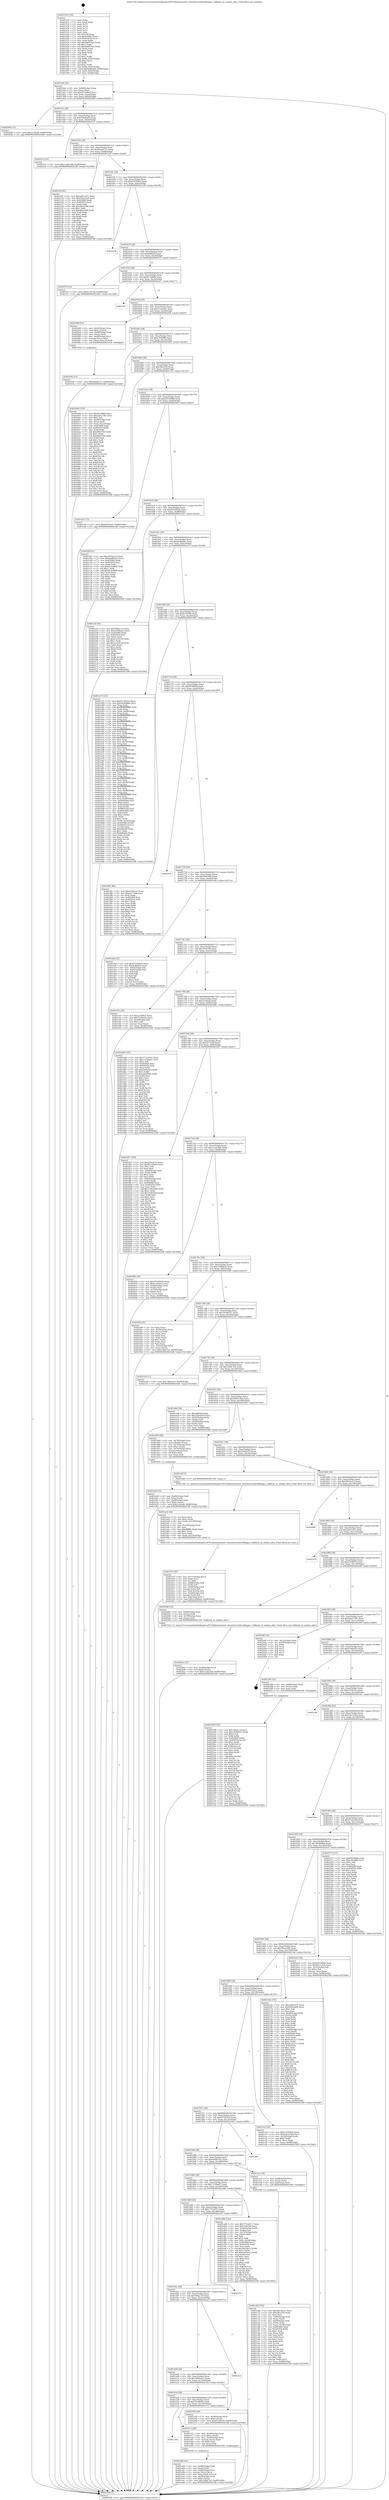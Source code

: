 digraph "0x401530" {
  label = "0x401530 (/mnt/c/Users/mathe/Desktop/tcc/POCII/binaries/extr_linuxdriversblockfloppy.c_fallback_on_nodma_alloc_Final-ollvm.out::main(0))"
  labelloc = "t"
  node[shape=record]

  Entry [label="",width=0.3,height=0.3,shape=circle,fillcolor=black,style=filled]
  "0x4015a4" [label="{
     0x4015a4 [32]\l
     | [instrs]\l
     &nbsp;&nbsp;0x4015a4 \<+6\>: mov -0x98(%rbp),%eax\l
     &nbsp;&nbsp;0x4015aa \<+2\>: mov %eax,%ecx\l
     &nbsp;&nbsp;0x4015ac \<+6\>: sub $0x823289e4,%ecx\l
     &nbsp;&nbsp;0x4015b2 \<+6\>: mov %eax,-0xac(%rbp)\l
     &nbsp;&nbsp;0x4015b8 \<+6\>: mov %ecx,-0xb0(%rbp)\l
     &nbsp;&nbsp;0x4015be \<+6\>: je 0000000000402080 \<main+0xb50\>\l
  }"]
  "0x402080" [label="{
     0x402080 [15]\l
     | [instrs]\l
     &nbsp;&nbsp;0x402080 \<+10\>: movl $0x2c3dca8,-0x98(%rbp)\l
     &nbsp;&nbsp;0x40208a \<+5\>: jmp 00000000004025d8 \<main+0x10a8\>\l
  }"]
  "0x4015c4" [label="{
     0x4015c4 [28]\l
     | [instrs]\l
     &nbsp;&nbsp;0x4015c4 \<+5\>: jmp 00000000004015c9 \<main+0x99\>\l
     &nbsp;&nbsp;0x4015c9 \<+6\>: mov -0xac(%rbp),%eax\l
     &nbsp;&nbsp;0x4015cf \<+5\>: sub $0x9382ba08,%eax\l
     &nbsp;&nbsp;0x4015d4 \<+6\>: mov %eax,-0xb4(%rbp)\l
     &nbsp;&nbsp;0x4015da \<+6\>: je 000000000040221f \<main+0xcef\>\l
  }"]
  Exit [label="",width=0.3,height=0.3,shape=circle,fillcolor=black,style=filled,peripheries=2]
  "0x40221f" [label="{
     0x40221f [15]\l
     | [instrs]\l
     &nbsp;&nbsp;0x40221f \<+10\>: movl $0x11adc3dd,-0x98(%rbp)\l
     &nbsp;&nbsp;0x402229 \<+5\>: jmp 00000000004025d8 \<main+0x10a8\>\l
  }"]
  "0x4015e0" [label="{
     0x4015e0 [28]\l
     | [instrs]\l
     &nbsp;&nbsp;0x4015e0 \<+5\>: jmp 00000000004015e5 \<main+0xb5\>\l
     &nbsp;&nbsp;0x4015e5 \<+6\>: mov -0xac(%rbp),%eax\l
     &nbsp;&nbsp;0x4015eb \<+5\>: sub $0x9aa44137,%eax\l
     &nbsp;&nbsp;0x4015f0 \<+6\>: mov %eax,-0xb8(%rbp)\l
     &nbsp;&nbsp;0x4015f6 \<+6\>: je 000000000040210f \<main+0xbdf\>\l
  }"]
  "0x402298" [label="{
     0x402298 [145]\l
     | [instrs]\l
     &nbsp;&nbsp;0x402298 \<+5\>: mov $0x7b0ac11f,%ecx\l
     &nbsp;&nbsp;0x40229d \<+5\>: mov $0x18586527,%edx\l
     &nbsp;&nbsp;0x4022a2 \<+3\>: mov $0x1,%sil\l
     &nbsp;&nbsp;0x4022a5 \<+3\>: xor %r8d,%r8d\l
     &nbsp;&nbsp;0x4022a8 \<+8\>: mov 0x405068,%r9d\l
     &nbsp;&nbsp;0x4022b0 \<+8\>: mov 0x405054,%r10d\l
     &nbsp;&nbsp;0x4022b8 \<+4\>: sub $0x1,%r8d\l
     &nbsp;&nbsp;0x4022bc \<+3\>: mov %r9d,%r11d\l
     &nbsp;&nbsp;0x4022bf \<+3\>: add %r8d,%r11d\l
     &nbsp;&nbsp;0x4022c2 \<+4\>: imul %r11d,%r9d\l
     &nbsp;&nbsp;0x4022c6 \<+4\>: and $0x1,%r9d\l
     &nbsp;&nbsp;0x4022ca \<+4\>: cmp $0x0,%r9d\l
     &nbsp;&nbsp;0x4022ce \<+3\>: sete %bl\l
     &nbsp;&nbsp;0x4022d1 \<+4\>: cmp $0xa,%r10d\l
     &nbsp;&nbsp;0x4022d5 \<+4\>: setl %r14b\l
     &nbsp;&nbsp;0x4022d9 \<+3\>: mov %bl,%r15b\l
     &nbsp;&nbsp;0x4022dc \<+4\>: xor $0xff,%r15b\l
     &nbsp;&nbsp;0x4022e0 \<+3\>: mov %r14b,%r12b\l
     &nbsp;&nbsp;0x4022e3 \<+4\>: xor $0xff,%r12b\l
     &nbsp;&nbsp;0x4022e7 \<+4\>: xor $0x0,%sil\l
     &nbsp;&nbsp;0x4022eb \<+3\>: mov %r15b,%r13b\l
     &nbsp;&nbsp;0x4022ee \<+4\>: and $0x0,%r13b\l
     &nbsp;&nbsp;0x4022f2 \<+3\>: and %sil,%bl\l
     &nbsp;&nbsp;0x4022f5 \<+3\>: mov %r12b,%al\l
     &nbsp;&nbsp;0x4022f8 \<+2\>: and $0x0,%al\l
     &nbsp;&nbsp;0x4022fa \<+3\>: and %sil,%r14b\l
     &nbsp;&nbsp;0x4022fd \<+3\>: or %bl,%r13b\l
     &nbsp;&nbsp;0x402300 \<+3\>: or %r14b,%al\l
     &nbsp;&nbsp;0x402303 \<+3\>: xor %al,%r13b\l
     &nbsp;&nbsp;0x402306 \<+3\>: or %r12b,%r15b\l
     &nbsp;&nbsp;0x402309 \<+4\>: xor $0xff,%r15b\l
     &nbsp;&nbsp;0x40230d \<+4\>: or $0x0,%sil\l
     &nbsp;&nbsp;0x402311 \<+3\>: and %sil,%r15b\l
     &nbsp;&nbsp;0x402314 \<+3\>: or %r15b,%r13b\l
     &nbsp;&nbsp;0x402317 \<+4\>: test $0x1,%r13b\l
     &nbsp;&nbsp;0x40231b \<+3\>: cmovne %edx,%ecx\l
     &nbsp;&nbsp;0x40231e \<+6\>: mov %ecx,-0x98(%rbp)\l
     &nbsp;&nbsp;0x402324 \<+5\>: jmp 00000000004025d8 \<main+0x10a8\>\l
  }"]
  "0x40210f" [label="{
     0x40210f [91]\l
     | [instrs]\l
     &nbsp;&nbsp;0x40210f \<+5\>: mov $0x2a93c451,%eax\l
     &nbsp;&nbsp;0x402114 \<+5\>: mov $0x59ca33a4,%ecx\l
     &nbsp;&nbsp;0x402119 \<+7\>: mov 0x405068,%edx\l
     &nbsp;&nbsp;0x402120 \<+7\>: mov 0x405054,%esi\l
     &nbsp;&nbsp;0x402127 \<+2\>: mov %edx,%edi\l
     &nbsp;&nbsp;0x402129 \<+6\>: add $0x4662c6f0,%edi\l
     &nbsp;&nbsp;0x40212f \<+3\>: sub $0x1,%edi\l
     &nbsp;&nbsp;0x402132 \<+6\>: sub $0x4662c6f0,%edi\l
     &nbsp;&nbsp;0x402138 \<+3\>: imul %edi,%edx\l
     &nbsp;&nbsp;0x40213b \<+3\>: and $0x1,%edx\l
     &nbsp;&nbsp;0x40213e \<+3\>: cmp $0x0,%edx\l
     &nbsp;&nbsp;0x402141 \<+4\>: sete %r8b\l
     &nbsp;&nbsp;0x402145 \<+3\>: cmp $0xa,%esi\l
     &nbsp;&nbsp;0x402148 \<+4\>: setl %r9b\l
     &nbsp;&nbsp;0x40214c \<+3\>: mov %r8b,%r10b\l
     &nbsp;&nbsp;0x40214f \<+3\>: and %r9b,%r10b\l
     &nbsp;&nbsp;0x402152 \<+3\>: xor %r9b,%r8b\l
     &nbsp;&nbsp;0x402155 \<+3\>: or %r8b,%r10b\l
     &nbsp;&nbsp;0x402158 \<+4\>: test $0x1,%r10b\l
     &nbsp;&nbsp;0x40215c \<+3\>: cmovne %ecx,%eax\l
     &nbsp;&nbsp;0x40215f \<+6\>: mov %eax,-0x98(%rbp)\l
     &nbsp;&nbsp;0x402165 \<+5\>: jmp 00000000004025d8 \<main+0x10a8\>\l
  }"]
  "0x4015fc" [label="{
     0x4015fc [28]\l
     | [instrs]\l
     &nbsp;&nbsp;0x4015fc \<+5\>: jmp 0000000000401601 \<main+0xd1\>\l
     &nbsp;&nbsp;0x401601 \<+6\>: mov -0xac(%rbp),%eax\l
     &nbsp;&nbsp;0x401607 \<+5\>: sub $0xa747b9c0,%eax\l
     &nbsp;&nbsp;0x40160c \<+6\>: mov %eax,-0xbc(%rbp)\l
     &nbsp;&nbsp;0x401612 \<+6\>: je 0000000000402338 \<main+0xe08\>\l
  }"]
  "0x402100" [label="{
     0x402100 [15]\l
     | [instrs]\l
     &nbsp;&nbsp;0x402100 \<+10\>: movl $0x9aa44137,-0x98(%rbp)\l
     &nbsp;&nbsp;0x40210a \<+5\>: jmp 00000000004025d8 \<main+0x10a8\>\l
  }"]
  "0x402338" [label="{
     0x402338\l
  }", style=dashed]
  "0x401618" [label="{
     0x401618 [28]\l
     | [instrs]\l
     &nbsp;&nbsp;0x401618 \<+5\>: jmp 000000000040161d \<main+0xed\>\l
     &nbsp;&nbsp;0x40161d \<+6\>: mov -0xac(%rbp),%eax\l
     &nbsp;&nbsp;0x401623 \<+5\>: sub $0xa9ff3fef,%eax\l
     &nbsp;&nbsp;0x401628 \<+6\>: mov %eax,-0xc0(%rbp)\l
     &nbsp;&nbsp;0x40162e \<+6\>: je 0000000000401f72 \<main+0xa42\>\l
  }"]
  "0x4020a2" [label="{
     0x4020a2 [25]\l
     | [instrs]\l
     &nbsp;&nbsp;0x4020a2 \<+4\>: mov -0x48(%rbp),%rax\l
     &nbsp;&nbsp;0x4020a6 \<+6\>: movl $0x0,(%rax)\l
     &nbsp;&nbsp;0x4020ac \<+10\>: movl $0x11adc3dd,-0x98(%rbp)\l
     &nbsp;&nbsp;0x4020b6 \<+5\>: jmp 00000000004025d8 \<main+0x10a8\>\l
  }"]
  "0x401f72" [label="{
     0x401f72 [15]\l
     | [instrs]\l
     &nbsp;&nbsp;0x401f72 \<+10\>: movl $0xfc37b7fa,-0x98(%rbp)\l
     &nbsp;&nbsp;0x401f7c \<+5\>: jmp 00000000004025d8 \<main+0x10a8\>\l
  }"]
  "0x401634" [label="{
     0x401634 [28]\l
     | [instrs]\l
     &nbsp;&nbsp;0x401634 \<+5\>: jmp 0000000000401639 \<main+0x109\>\l
     &nbsp;&nbsp;0x401639 \<+6\>: mov -0xac(%rbp),%eax\l
     &nbsp;&nbsp;0x40163f \<+5\>: sub $0xb17efb06,%eax\l
     &nbsp;&nbsp;0x401644 \<+6\>: mov %eax,-0xc4(%rbp)\l
     &nbsp;&nbsp;0x40164a \<+6\>: je 0000000000402347 \<main+0xe17\>\l
  }"]
  "0x401f10" [label="{
     0x401f10 [56]\l
     | [instrs]\l
     &nbsp;&nbsp;0x401f10 \<+6\>: mov -0x15c(%rbp),%ecx\l
     &nbsp;&nbsp;0x401f16 \<+3\>: imul %eax,%ecx\l
     &nbsp;&nbsp;0x401f19 \<+3\>: mov %cl,%dil\l
     &nbsp;&nbsp;0x401f1c \<+4\>: mov -0x68(%rbp),%r8\l
     &nbsp;&nbsp;0x401f20 \<+3\>: mov (%r8),%r8\l
     &nbsp;&nbsp;0x401f23 \<+4\>: mov -0x60(%rbp),%r9\l
     &nbsp;&nbsp;0x401f27 \<+3\>: movslq (%r9),%r9\l
     &nbsp;&nbsp;0x401f2a \<+4\>: mov (%r8,%r9,8),%r8\l
     &nbsp;&nbsp;0x401f2e \<+4\>: mov -0x50(%rbp),%r9\l
     &nbsp;&nbsp;0x401f32 \<+3\>: movslq (%r9),%r9\l
     &nbsp;&nbsp;0x401f35 \<+4\>: mov %dil,(%r8,%r9,1)\l
     &nbsp;&nbsp;0x401f39 \<+10\>: movl $0x12098eec,-0x98(%rbp)\l
     &nbsp;&nbsp;0x401f43 \<+5\>: jmp 00000000004025d8 \<main+0x10a8\>\l
  }"]
  "0x402347" [label="{
     0x402347\l
  }", style=dashed]
  "0x401650" [label="{
     0x401650 [28]\l
     | [instrs]\l
     &nbsp;&nbsp;0x401650 \<+5\>: jmp 0000000000401655 \<main+0x125\>\l
     &nbsp;&nbsp;0x401655 \<+6\>: mov -0xac(%rbp),%eax\l
     &nbsp;&nbsp;0x40165b \<+5\>: sub $0xc13c0a41,%eax\l
     &nbsp;&nbsp;0x401660 \<+6\>: mov %eax,-0xc8(%rbp)\l
     &nbsp;&nbsp;0x401666 \<+6\>: je 00000000004020df \<main+0xbaf\>\l
  }"]
  "0x401ee4" [label="{
     0x401ee4 [44]\l
     | [instrs]\l
     &nbsp;&nbsp;0x401ee4 \<+2\>: xor %ecx,%ecx\l
     &nbsp;&nbsp;0x401ee6 \<+5\>: mov $0x2,%edx\l
     &nbsp;&nbsp;0x401eeb \<+6\>: mov %edx,-0x158(%rbp)\l
     &nbsp;&nbsp;0x401ef1 \<+1\>: cltd\l
     &nbsp;&nbsp;0x401ef2 \<+6\>: mov -0x158(%rbp),%esi\l
     &nbsp;&nbsp;0x401ef8 \<+2\>: idiv %esi\l
     &nbsp;&nbsp;0x401efa \<+6\>: imul $0xfffffffe,%edx,%edx\l
     &nbsp;&nbsp;0x401f00 \<+3\>: sub $0x1,%ecx\l
     &nbsp;&nbsp;0x401f03 \<+2\>: sub %ecx,%edx\l
     &nbsp;&nbsp;0x401f05 \<+6\>: mov %edx,-0x15c(%rbp)\l
     &nbsp;&nbsp;0x401f0b \<+5\>: call 0000000000401160 \<next_i\>\l
     | [calls]\l
     &nbsp;&nbsp;0x401160 \{1\} (/mnt/c/Users/mathe/Desktop/tcc/POCII/binaries/extr_linuxdriversblockfloppy.c_fallback_on_nodma_alloc_Final-ollvm.out::next_i)\l
  }"]
  "0x4020df" [label="{
     0x4020df [33]\l
     | [instrs]\l
     &nbsp;&nbsp;0x4020df \<+4\>: mov -0x40(%rbp),%rax\l
     &nbsp;&nbsp;0x4020e3 \<+6\>: movl $0x1,(%rax)\l
     &nbsp;&nbsp;0x4020e9 \<+4\>: mov -0x68(%rbp),%rax\l
     &nbsp;&nbsp;0x4020ed \<+3\>: mov (%rax),%rax\l
     &nbsp;&nbsp;0x4020f0 \<+4\>: mov -0x48(%rbp),%rcx\l
     &nbsp;&nbsp;0x4020f4 \<+3\>: movslq (%rcx),%rcx\l
     &nbsp;&nbsp;0x4020f7 \<+4\>: mov (%rax,%rcx,8),%rdi\l
     &nbsp;&nbsp;0x4020fb \<+5\>: call 0000000000401030 \<free@plt\>\l
     | [calls]\l
     &nbsp;&nbsp;0x401030 \{1\} (unknown)\l
  }"]
  "0x40166c" [label="{
     0x40166c [28]\l
     | [instrs]\l
     &nbsp;&nbsp;0x40166c \<+5\>: jmp 0000000000401671 \<main+0x141\>\l
     &nbsp;&nbsp;0x401671 \<+6\>: mov -0xac(%rbp),%eax\l
     &nbsp;&nbsp;0x401677 \<+5\>: sub $0xc302f8f6,%eax\l
     &nbsp;&nbsp;0x40167c \<+6\>: mov %eax,-0xcc(%rbp)\l
     &nbsp;&nbsp;0x401682 \<+6\>: je 0000000000402400 \<main+0xed0\>\l
  }"]
  "0x401e90" [label="{
     0x401e90 [43]\l
     | [instrs]\l
     &nbsp;&nbsp;0x401e90 \<+4\>: mov -0x68(%rbp),%rdi\l
     &nbsp;&nbsp;0x401e94 \<+3\>: mov (%rdi),%rdi\l
     &nbsp;&nbsp;0x401e97 \<+4\>: mov -0x60(%rbp),%rcx\l
     &nbsp;&nbsp;0x401e9b \<+3\>: movslq (%rcx),%rcx\l
     &nbsp;&nbsp;0x401e9e \<+4\>: mov %rax,(%rdi,%rcx,8)\l
     &nbsp;&nbsp;0x401ea2 \<+4\>: mov -0x50(%rbp),%rax\l
     &nbsp;&nbsp;0x401ea6 \<+6\>: movl $0x0,(%rax)\l
     &nbsp;&nbsp;0x401eac \<+10\>: movl $0x1e8dc7e2,-0x98(%rbp)\l
     &nbsp;&nbsp;0x401eb6 \<+5\>: jmp 00000000004025d8 \<main+0x10a8\>\l
  }"]
  "0x402400" [label="{
     0x402400 [159]\l
     | [instrs]\l
     &nbsp;&nbsp;0x402400 \<+5\>: mov $0xfd199f69,%eax\l
     &nbsp;&nbsp;0x402405 \<+5\>: mov $0x2dae7393,%ecx\l
     &nbsp;&nbsp;0x40240a \<+2\>: mov $0x1,%dl\l
     &nbsp;&nbsp;0x40240c \<+7\>: mov -0x90(%rbp),%rsi\l
     &nbsp;&nbsp;0x402413 \<+2\>: mov (%rsi),%edi\l
     &nbsp;&nbsp;0x402415 \<+3\>: mov %edi,-0x2c(%rbp)\l
     &nbsp;&nbsp;0x402418 \<+7\>: mov 0x405068,%edi\l
     &nbsp;&nbsp;0x40241f \<+8\>: mov 0x405054,%r8d\l
     &nbsp;&nbsp;0x402427 \<+3\>: mov %edi,%r9d\l
     &nbsp;&nbsp;0x40242a \<+7\>: add $0xd9f2f709,%r9d\l
     &nbsp;&nbsp;0x402431 \<+4\>: sub $0x1,%r9d\l
     &nbsp;&nbsp;0x402435 \<+7\>: sub $0xd9f2f709,%r9d\l
     &nbsp;&nbsp;0x40243c \<+4\>: imul %r9d,%edi\l
     &nbsp;&nbsp;0x402440 \<+3\>: and $0x1,%edi\l
     &nbsp;&nbsp;0x402443 \<+3\>: cmp $0x0,%edi\l
     &nbsp;&nbsp;0x402446 \<+4\>: sete %r10b\l
     &nbsp;&nbsp;0x40244a \<+4\>: cmp $0xa,%r8d\l
     &nbsp;&nbsp;0x40244e \<+4\>: setl %r11b\l
     &nbsp;&nbsp;0x402452 \<+3\>: mov %r10b,%bl\l
     &nbsp;&nbsp;0x402455 \<+3\>: xor $0xff,%bl\l
     &nbsp;&nbsp;0x402458 \<+3\>: mov %r11b,%r14b\l
     &nbsp;&nbsp;0x40245b \<+4\>: xor $0xff,%r14b\l
     &nbsp;&nbsp;0x40245f \<+3\>: xor $0x1,%dl\l
     &nbsp;&nbsp;0x402462 \<+3\>: mov %bl,%r15b\l
     &nbsp;&nbsp;0x402465 \<+4\>: and $0xff,%r15b\l
     &nbsp;&nbsp;0x402469 \<+3\>: and %dl,%r10b\l
     &nbsp;&nbsp;0x40246c \<+3\>: mov %r14b,%r12b\l
     &nbsp;&nbsp;0x40246f \<+4\>: and $0xff,%r12b\l
     &nbsp;&nbsp;0x402473 \<+3\>: and %dl,%r11b\l
     &nbsp;&nbsp;0x402476 \<+3\>: or %r10b,%r15b\l
     &nbsp;&nbsp;0x402479 \<+3\>: or %r11b,%r12b\l
     &nbsp;&nbsp;0x40247c \<+3\>: xor %r12b,%r15b\l
     &nbsp;&nbsp;0x40247f \<+3\>: or %r14b,%bl\l
     &nbsp;&nbsp;0x402482 \<+3\>: xor $0xff,%bl\l
     &nbsp;&nbsp;0x402485 \<+3\>: or $0x1,%dl\l
     &nbsp;&nbsp;0x402488 \<+2\>: and %dl,%bl\l
     &nbsp;&nbsp;0x40248a \<+3\>: or %bl,%r15b\l
     &nbsp;&nbsp;0x40248d \<+4\>: test $0x1,%r15b\l
     &nbsp;&nbsp;0x402491 \<+3\>: cmovne %ecx,%eax\l
     &nbsp;&nbsp;0x402494 \<+6\>: mov %eax,-0x98(%rbp)\l
     &nbsp;&nbsp;0x40249a \<+5\>: jmp 00000000004025d8 \<main+0x10a8\>\l
  }"]
  "0x401688" [label="{
     0x401688 [28]\l
     | [instrs]\l
     &nbsp;&nbsp;0x401688 \<+5\>: jmp 000000000040168d \<main+0x15d\>\l
     &nbsp;&nbsp;0x40168d \<+6\>: mov -0xac(%rbp),%eax\l
     &nbsp;&nbsp;0x401693 \<+5\>: sub $0xcf8ccf34,%eax\l
     &nbsp;&nbsp;0x401698 \<+6\>: mov %eax,-0xd0(%rbp)\l
     &nbsp;&nbsp;0x40169e \<+6\>: je 0000000000401cd3 \<main+0x7a3\>\l
  }"]
  "0x401a40" [label="{
     0x401a40\l
  }", style=dashed]
  "0x401cd3" [label="{
     0x401cd3 [15]\l
     | [instrs]\l
     &nbsp;&nbsp;0x401cd3 \<+10\>: movl $0x60d7dce2,-0x98(%rbp)\l
     &nbsp;&nbsp;0x401cdd \<+5\>: jmp 00000000004025d8 \<main+0x10a8\>\l
  }"]
  "0x4016a4" [label="{
     0x4016a4 [28]\l
     | [instrs]\l
     &nbsp;&nbsp;0x4016a4 \<+5\>: jmp 00000000004016a9 \<main+0x179\>\l
     &nbsp;&nbsp;0x4016a9 \<+6\>: mov -0xac(%rbp),%eax\l
     &nbsp;&nbsp;0x4016af \<+5\>: sub $0xd351809b,%eax\l
     &nbsp;&nbsp;0x4016b4 \<+6\>: mov %eax,-0xd4(%rbp)\l
     &nbsp;&nbsp;0x4016ba \<+6\>: je 0000000000401bff \<main+0x6cf\>\l
  }"]
  "0x401e73" [label="{
     0x401e73 [29]\l
     | [instrs]\l
     &nbsp;&nbsp;0x401e73 \<+4\>: mov -0x58(%rbp),%rax\l
     &nbsp;&nbsp;0x401e77 \<+6\>: movl $0x1,(%rax)\l
     &nbsp;&nbsp;0x401e7d \<+4\>: mov -0x58(%rbp),%rax\l
     &nbsp;&nbsp;0x401e81 \<+3\>: movslq (%rax),%rax\l
     &nbsp;&nbsp;0x401e84 \<+4\>: shl $0x0,%rax\l
     &nbsp;&nbsp;0x401e88 \<+3\>: mov %rax,%rdi\l
     &nbsp;&nbsp;0x401e8b \<+5\>: call 0000000000401050 \<malloc@plt\>\l
     | [calls]\l
     &nbsp;&nbsp;0x401050 \{1\} (unknown)\l
  }"]
  "0x401bff" [label="{
     0x401bff [91]\l
     | [instrs]\l
     &nbsp;&nbsp;0x401bff \<+5\>: mov $0x2663ec23,%eax\l
     &nbsp;&nbsp;0x401c04 \<+5\>: mov $0x6a084342,%ecx\l
     &nbsp;&nbsp;0x401c09 \<+7\>: mov 0x405068,%edx\l
     &nbsp;&nbsp;0x401c10 \<+7\>: mov 0x405054,%esi\l
     &nbsp;&nbsp;0x401c17 \<+2\>: mov %edx,%edi\l
     &nbsp;&nbsp;0x401c19 \<+6\>: sub $0x8c3e48d6,%edi\l
     &nbsp;&nbsp;0x401c1f \<+3\>: sub $0x1,%edi\l
     &nbsp;&nbsp;0x401c22 \<+6\>: add $0x8c3e48d6,%edi\l
     &nbsp;&nbsp;0x401c28 \<+3\>: imul %edi,%edx\l
     &nbsp;&nbsp;0x401c2b \<+3\>: and $0x1,%edx\l
     &nbsp;&nbsp;0x401c2e \<+3\>: cmp $0x0,%edx\l
     &nbsp;&nbsp;0x401c31 \<+4\>: sete %r8b\l
     &nbsp;&nbsp;0x401c35 \<+3\>: cmp $0xa,%esi\l
     &nbsp;&nbsp;0x401c38 \<+4\>: setl %r9b\l
     &nbsp;&nbsp;0x401c3c \<+3\>: mov %r8b,%r10b\l
     &nbsp;&nbsp;0x401c3f \<+3\>: and %r9b,%r10b\l
     &nbsp;&nbsp;0x401c42 \<+3\>: xor %r9b,%r8b\l
     &nbsp;&nbsp;0x401c45 \<+3\>: or %r8b,%r10b\l
     &nbsp;&nbsp;0x401c48 \<+4\>: test $0x1,%r10b\l
     &nbsp;&nbsp;0x401c4c \<+3\>: cmovne %ecx,%eax\l
     &nbsp;&nbsp;0x401c4f \<+6\>: mov %eax,-0x98(%rbp)\l
     &nbsp;&nbsp;0x401c55 \<+5\>: jmp 00000000004025d8 \<main+0x10a8\>\l
  }"]
  "0x4016c0" [label="{
     0x4016c0 [28]\l
     | [instrs]\l
     &nbsp;&nbsp;0x4016c0 \<+5\>: jmp 00000000004016c5 \<main+0x195\>\l
     &nbsp;&nbsp;0x4016c5 \<+6\>: mov -0xac(%rbp),%eax\l
     &nbsp;&nbsp;0x4016cb \<+5\>: sub $0xd7620b38,%eax\l
     &nbsp;&nbsp;0x4016d0 \<+6\>: mov %eax,-0xd8(%rbp)\l
     &nbsp;&nbsp;0x4016d6 \<+6\>: je 000000000040222e \<main+0xcfe\>\l
  }"]
  "0x401a24" [label="{
     0x401a24 [28]\l
     | [instrs]\l
     &nbsp;&nbsp;0x401a24 \<+5\>: jmp 0000000000401a29 \<main+0x4f9\>\l
     &nbsp;&nbsp;0x401a29 \<+6\>: mov -0xac(%rbp),%eax\l
     &nbsp;&nbsp;0x401a2f \<+5\>: sub $0x7ecb845e,%eax\l
     &nbsp;&nbsp;0x401a34 \<+6\>: mov %eax,-0x154(%rbp)\l
     &nbsp;&nbsp;0x401a3a \<+6\>: je 0000000000401e73 \<main+0x943\>\l
  }"]
  "0x40222e" [label="{
     0x40222e [91]\l
     | [instrs]\l
     &nbsp;&nbsp;0x40222e \<+5\>: mov $0x7b0ac11f,%eax\l
     &nbsp;&nbsp;0x402233 \<+5\>: mov $0x4108aa53,%ecx\l
     &nbsp;&nbsp;0x402238 \<+7\>: mov 0x405068,%edx\l
     &nbsp;&nbsp;0x40223f \<+7\>: mov 0x405054,%esi\l
     &nbsp;&nbsp;0x402246 \<+2\>: mov %edx,%edi\l
     &nbsp;&nbsp;0x402248 \<+6\>: sub $0xe1a347e0,%edi\l
     &nbsp;&nbsp;0x40224e \<+3\>: sub $0x1,%edi\l
     &nbsp;&nbsp;0x402251 \<+6\>: add $0xe1a347e0,%edi\l
     &nbsp;&nbsp;0x402257 \<+3\>: imul %edi,%edx\l
     &nbsp;&nbsp;0x40225a \<+3\>: and $0x1,%edx\l
     &nbsp;&nbsp;0x40225d \<+3\>: cmp $0x0,%edx\l
     &nbsp;&nbsp;0x402260 \<+4\>: sete %r8b\l
     &nbsp;&nbsp;0x402264 \<+3\>: cmp $0xa,%esi\l
     &nbsp;&nbsp;0x402267 \<+4\>: setl %r9b\l
     &nbsp;&nbsp;0x40226b \<+3\>: mov %r8b,%r10b\l
     &nbsp;&nbsp;0x40226e \<+3\>: and %r9b,%r10b\l
     &nbsp;&nbsp;0x402271 \<+3\>: xor %r9b,%r8b\l
     &nbsp;&nbsp;0x402274 \<+3\>: or %r8b,%r10b\l
     &nbsp;&nbsp;0x402277 \<+4\>: test $0x1,%r10b\l
     &nbsp;&nbsp;0x40227b \<+3\>: cmovne %ecx,%eax\l
     &nbsp;&nbsp;0x40227e \<+6\>: mov %eax,-0x98(%rbp)\l
     &nbsp;&nbsp;0x402284 \<+5\>: jmp 00000000004025d8 \<main+0x10a8\>\l
  }"]
  "0x4016dc" [label="{
     0x4016dc [28]\l
     | [instrs]\l
     &nbsp;&nbsp;0x4016dc \<+5\>: jmp 00000000004016e1 \<main+0x1b1\>\l
     &nbsp;&nbsp;0x4016e1 \<+6\>: mov -0xac(%rbp),%eax\l
     &nbsp;&nbsp;0x4016e7 \<+5\>: sub $0xdcdb4f4e,%eax\l
     &nbsp;&nbsp;0x4016ec \<+6\>: mov %eax,-0xdc(%rbp)\l
     &nbsp;&nbsp;0x4016f2 \<+6\>: je 0000000000401a7f \<main+0x54f\>\l
  }"]
  "0x40235b" [label="{
     0x40235b [28]\l
     | [instrs]\l
     &nbsp;&nbsp;0x40235b \<+7\>: mov -0x90(%rbp),%rax\l
     &nbsp;&nbsp;0x402362 \<+6\>: movl $0x0,(%rax)\l
     &nbsp;&nbsp;0x402368 \<+10\>: movl $0x47a2b1fd,-0x98(%rbp)\l
     &nbsp;&nbsp;0x402372 \<+5\>: jmp 00000000004025d8 \<main+0x10a8\>\l
  }"]
  "0x401a7f" [label="{
     0x401a7f [321]\l
     | [instrs]\l
     &nbsp;&nbsp;0x401a7f \<+5\>: mov $0x637493e9,%eax\l
     &nbsp;&nbsp;0x401a84 \<+5\>: mov $0x4836dbbe,%ecx\l
     &nbsp;&nbsp;0x401a89 \<+3\>: mov %rsp,%rdx\l
     &nbsp;&nbsp;0x401a8c \<+4\>: add $0xfffffffffffffff0,%rdx\l
     &nbsp;&nbsp;0x401a90 \<+3\>: mov %rdx,%rsp\l
     &nbsp;&nbsp;0x401a93 \<+7\>: mov %rdx,-0x90(%rbp)\l
     &nbsp;&nbsp;0x401a9a \<+3\>: mov %rsp,%rdx\l
     &nbsp;&nbsp;0x401a9d \<+4\>: add $0xfffffffffffffff0,%rdx\l
     &nbsp;&nbsp;0x401aa1 \<+3\>: mov %rdx,%rsp\l
     &nbsp;&nbsp;0x401aa4 \<+3\>: mov %rsp,%rsi\l
     &nbsp;&nbsp;0x401aa7 \<+4\>: add $0xfffffffffffffff0,%rsi\l
     &nbsp;&nbsp;0x401aab \<+3\>: mov %rsi,%rsp\l
     &nbsp;&nbsp;0x401aae \<+7\>: mov %rsi,-0x88(%rbp)\l
     &nbsp;&nbsp;0x401ab5 \<+3\>: mov %rsp,%rsi\l
     &nbsp;&nbsp;0x401ab8 \<+4\>: add $0xfffffffffffffff0,%rsi\l
     &nbsp;&nbsp;0x401abc \<+3\>: mov %rsi,%rsp\l
     &nbsp;&nbsp;0x401abf \<+4\>: mov %rsi,-0x80(%rbp)\l
     &nbsp;&nbsp;0x401ac3 \<+3\>: mov %rsp,%rsi\l
     &nbsp;&nbsp;0x401ac6 \<+4\>: add $0xfffffffffffffff0,%rsi\l
     &nbsp;&nbsp;0x401aca \<+3\>: mov %rsi,%rsp\l
     &nbsp;&nbsp;0x401acd \<+4\>: mov %rsi,-0x78(%rbp)\l
     &nbsp;&nbsp;0x401ad1 \<+3\>: mov %rsp,%rsi\l
     &nbsp;&nbsp;0x401ad4 \<+4\>: add $0xfffffffffffffff0,%rsi\l
     &nbsp;&nbsp;0x401ad8 \<+3\>: mov %rsi,%rsp\l
     &nbsp;&nbsp;0x401adb \<+4\>: mov %rsi,-0x70(%rbp)\l
     &nbsp;&nbsp;0x401adf \<+3\>: mov %rsp,%rsi\l
     &nbsp;&nbsp;0x401ae2 \<+4\>: add $0xfffffffffffffff0,%rsi\l
     &nbsp;&nbsp;0x401ae6 \<+3\>: mov %rsi,%rsp\l
     &nbsp;&nbsp;0x401ae9 \<+4\>: mov %rsi,-0x68(%rbp)\l
     &nbsp;&nbsp;0x401aed \<+3\>: mov %rsp,%rsi\l
     &nbsp;&nbsp;0x401af0 \<+4\>: add $0xfffffffffffffff0,%rsi\l
     &nbsp;&nbsp;0x401af4 \<+3\>: mov %rsi,%rsp\l
     &nbsp;&nbsp;0x401af7 \<+4\>: mov %rsi,-0x60(%rbp)\l
     &nbsp;&nbsp;0x401afb \<+3\>: mov %rsp,%rsi\l
     &nbsp;&nbsp;0x401afe \<+4\>: add $0xfffffffffffffff0,%rsi\l
     &nbsp;&nbsp;0x401b02 \<+3\>: mov %rsi,%rsp\l
     &nbsp;&nbsp;0x401b05 \<+4\>: mov %rsi,-0x58(%rbp)\l
     &nbsp;&nbsp;0x401b09 \<+3\>: mov %rsp,%rsi\l
     &nbsp;&nbsp;0x401b0c \<+4\>: add $0xfffffffffffffff0,%rsi\l
     &nbsp;&nbsp;0x401b10 \<+3\>: mov %rsi,%rsp\l
     &nbsp;&nbsp;0x401b13 \<+4\>: mov %rsi,-0x50(%rbp)\l
     &nbsp;&nbsp;0x401b17 \<+3\>: mov %rsp,%rsi\l
     &nbsp;&nbsp;0x401b1a \<+4\>: add $0xfffffffffffffff0,%rsi\l
     &nbsp;&nbsp;0x401b1e \<+3\>: mov %rsi,%rsp\l
     &nbsp;&nbsp;0x401b21 \<+4\>: mov %rsi,-0x48(%rbp)\l
     &nbsp;&nbsp;0x401b25 \<+3\>: mov %rsp,%rsi\l
     &nbsp;&nbsp;0x401b28 \<+4\>: add $0xfffffffffffffff0,%rsi\l
     &nbsp;&nbsp;0x401b2c \<+3\>: mov %rsi,%rsp\l
     &nbsp;&nbsp;0x401b2f \<+4\>: mov %rsi,-0x40(%rbp)\l
     &nbsp;&nbsp;0x401b33 \<+7\>: mov -0x90(%rbp),%rsi\l
     &nbsp;&nbsp;0x401b3a \<+6\>: movl $0x0,(%rsi)\l
     &nbsp;&nbsp;0x401b40 \<+6\>: mov -0x9c(%rbp),%edi\l
     &nbsp;&nbsp;0x401b46 \<+2\>: mov %edi,(%rdx)\l
     &nbsp;&nbsp;0x401b48 \<+7\>: mov -0x88(%rbp),%rsi\l
     &nbsp;&nbsp;0x401b4f \<+7\>: mov -0xa8(%rbp),%r8\l
     &nbsp;&nbsp;0x401b56 \<+3\>: mov %r8,(%rsi)\l
     &nbsp;&nbsp;0x401b59 \<+3\>: cmpl $0x2,(%rdx)\l
     &nbsp;&nbsp;0x401b5c \<+4\>: setne %r9b\l
     &nbsp;&nbsp;0x401b60 \<+4\>: and $0x1,%r9b\l
     &nbsp;&nbsp;0x401b64 \<+4\>: mov %r9b,-0x35(%rbp)\l
     &nbsp;&nbsp;0x401b68 \<+8\>: mov 0x405068,%r10d\l
     &nbsp;&nbsp;0x401b70 \<+8\>: mov 0x405054,%r11d\l
     &nbsp;&nbsp;0x401b78 \<+3\>: mov %r10d,%ebx\l
     &nbsp;&nbsp;0x401b7b \<+6\>: add $0xb86a69,%ebx\l
     &nbsp;&nbsp;0x401b81 \<+3\>: sub $0x1,%ebx\l
     &nbsp;&nbsp;0x401b84 \<+6\>: sub $0xb86a69,%ebx\l
     &nbsp;&nbsp;0x401b8a \<+4\>: imul %ebx,%r10d\l
     &nbsp;&nbsp;0x401b8e \<+4\>: and $0x1,%r10d\l
     &nbsp;&nbsp;0x401b92 \<+4\>: cmp $0x0,%r10d\l
     &nbsp;&nbsp;0x401b96 \<+4\>: sete %r9b\l
     &nbsp;&nbsp;0x401b9a \<+4\>: cmp $0xa,%r11d\l
     &nbsp;&nbsp;0x401b9e \<+4\>: setl %r14b\l
     &nbsp;&nbsp;0x401ba2 \<+3\>: mov %r9b,%r15b\l
     &nbsp;&nbsp;0x401ba5 \<+3\>: and %r14b,%r15b\l
     &nbsp;&nbsp;0x401ba8 \<+3\>: xor %r14b,%r9b\l
     &nbsp;&nbsp;0x401bab \<+3\>: or %r9b,%r15b\l
     &nbsp;&nbsp;0x401bae \<+4\>: test $0x1,%r15b\l
     &nbsp;&nbsp;0x401bb2 \<+3\>: cmovne %ecx,%eax\l
     &nbsp;&nbsp;0x401bb5 \<+6\>: mov %eax,-0x98(%rbp)\l
     &nbsp;&nbsp;0x401bbb \<+5\>: jmp 00000000004025d8 \<main+0x10a8\>\l
  }"]
  "0x4016f8" [label="{
     0x4016f8 [28]\l
     | [instrs]\l
     &nbsp;&nbsp;0x4016f8 \<+5\>: jmp 00000000004016fd \<main+0x1cd\>\l
     &nbsp;&nbsp;0x4016fd \<+6\>: mov -0xac(%rbp),%eax\l
     &nbsp;&nbsp;0x401703 \<+5\>: sub $0xfc37b7fa,%eax\l
     &nbsp;&nbsp;0x401708 \<+6\>: mov %eax,-0xe0(%rbp)\l
     &nbsp;&nbsp;0x40170e \<+6\>: je 0000000000401f81 \<main+0xa51\>\l
  }"]
  "0x401a08" [label="{
     0x401a08 [28]\l
     | [instrs]\l
     &nbsp;&nbsp;0x401a08 \<+5\>: jmp 0000000000401a0d \<main+0x4dd\>\l
     &nbsp;&nbsp;0x401a0d \<+6\>: mov -0xac(%rbp),%eax\l
     &nbsp;&nbsp;0x401a13 \<+5\>: sub $0x7db93ac5,%eax\l
     &nbsp;&nbsp;0x401a18 \<+6\>: mov %eax,-0x150(%rbp)\l
     &nbsp;&nbsp;0x401a1e \<+6\>: je 000000000040235b \<main+0xe2b\>\l
  }"]
  "0x401f81" [label="{
     0x401f81 [86]\l
     | [instrs]\l
     &nbsp;&nbsp;0x401f81 \<+5\>: mov $0x419341fc,%eax\l
     &nbsp;&nbsp;0x401f86 \<+5\>: mov $0xa071260,%ecx\l
     &nbsp;&nbsp;0x401f8b \<+2\>: xor %edx,%edx\l
     &nbsp;&nbsp;0x401f8d \<+7\>: mov 0x405068,%esi\l
     &nbsp;&nbsp;0x401f94 \<+7\>: mov 0x405054,%edi\l
     &nbsp;&nbsp;0x401f9b \<+3\>: sub $0x1,%edx\l
     &nbsp;&nbsp;0x401f9e \<+3\>: mov %esi,%r8d\l
     &nbsp;&nbsp;0x401fa1 \<+3\>: add %edx,%r8d\l
     &nbsp;&nbsp;0x401fa4 \<+4\>: imul %r8d,%esi\l
     &nbsp;&nbsp;0x401fa8 \<+3\>: and $0x1,%esi\l
     &nbsp;&nbsp;0x401fab \<+3\>: cmp $0x0,%esi\l
     &nbsp;&nbsp;0x401fae \<+4\>: sete %r9b\l
     &nbsp;&nbsp;0x401fb2 \<+3\>: cmp $0xa,%edi\l
     &nbsp;&nbsp;0x401fb5 \<+4\>: setl %r10b\l
     &nbsp;&nbsp;0x401fb9 \<+3\>: mov %r9b,%r11b\l
     &nbsp;&nbsp;0x401fbc \<+3\>: and %r10b,%r11b\l
     &nbsp;&nbsp;0x401fbf \<+3\>: xor %r10b,%r9b\l
     &nbsp;&nbsp;0x401fc2 \<+3\>: or %r9b,%r11b\l
     &nbsp;&nbsp;0x401fc5 \<+4\>: test $0x1,%r11b\l
     &nbsp;&nbsp;0x401fc9 \<+3\>: cmovne %ecx,%eax\l
     &nbsp;&nbsp;0x401fcc \<+6\>: mov %eax,-0x98(%rbp)\l
     &nbsp;&nbsp;0x401fd2 \<+5\>: jmp 00000000004025d8 \<main+0x10a8\>\l
  }"]
  "0x401714" [label="{
     0x401714 [28]\l
     | [instrs]\l
     &nbsp;&nbsp;0x401714 \<+5\>: jmp 0000000000401719 \<main+0x1e9\>\l
     &nbsp;&nbsp;0x401719 \<+6\>: mov -0xac(%rbp),%eax\l
     &nbsp;&nbsp;0x40171f \<+5\>: sub $0xfd199f69,%eax\l
     &nbsp;&nbsp;0x401724 \<+6\>: mov %eax,-0xe4(%rbp)\l
     &nbsp;&nbsp;0x40172a \<+6\>: je 00000000004025c0 \<main+0x1090\>\l
  }"]
  "0x4025a2" [label="{
     0x4025a2\l
  }", style=dashed]
  "0x4025c0" [label="{
     0x4025c0\l
  }", style=dashed]
  "0x401730" [label="{
     0x401730 [28]\l
     | [instrs]\l
     &nbsp;&nbsp;0x401730 \<+5\>: jmp 0000000000401735 \<main+0x205\>\l
     &nbsp;&nbsp;0x401735 \<+6\>: mov -0xac(%rbp),%eax\l
     &nbsp;&nbsp;0x40173b \<+5\>: sub $0xfebfe9db,%eax\l
     &nbsp;&nbsp;0x401740 \<+6\>: mov %eax,-0xe8(%rbp)\l
     &nbsp;&nbsp;0x401746 \<+6\>: je 0000000000401a4a \<main+0x51a\>\l
  }"]
  "0x4019ec" [label="{
     0x4019ec [28]\l
     | [instrs]\l
     &nbsp;&nbsp;0x4019ec \<+5\>: jmp 00000000004019f1 \<main+0x4c1\>\l
     &nbsp;&nbsp;0x4019f1 \<+6\>: mov -0xac(%rbp),%eax\l
     &nbsp;&nbsp;0x4019f7 \<+5\>: sub $0x7b0ac11f,%eax\l
     &nbsp;&nbsp;0x4019fc \<+6\>: mov %eax,-0x14c(%rbp)\l
     &nbsp;&nbsp;0x401a02 \<+6\>: je 00000000004025a2 \<main+0x1072\>\l
  }"]
  "0x401a4a" [label="{
     0x401a4a [53]\l
     | [instrs]\l
     &nbsp;&nbsp;0x401a4a \<+5\>: mov $0x637493e9,%eax\l
     &nbsp;&nbsp;0x401a4f \<+5\>: mov $0xdcdb4f4e,%ecx\l
     &nbsp;&nbsp;0x401a54 \<+6\>: mov -0x92(%rbp),%dl\l
     &nbsp;&nbsp;0x401a5a \<+7\>: mov -0x91(%rbp),%sil\l
     &nbsp;&nbsp;0x401a61 \<+3\>: mov %dl,%dil\l
     &nbsp;&nbsp;0x401a64 \<+3\>: and %sil,%dil\l
     &nbsp;&nbsp;0x401a67 \<+3\>: xor %sil,%dl\l
     &nbsp;&nbsp;0x401a6a \<+3\>: or %dl,%dil\l
     &nbsp;&nbsp;0x401a6d \<+4\>: test $0x1,%dil\l
     &nbsp;&nbsp;0x401a71 \<+3\>: cmovne %ecx,%eax\l
     &nbsp;&nbsp;0x401a74 \<+6\>: mov %eax,-0x98(%rbp)\l
     &nbsp;&nbsp;0x401a7a \<+5\>: jmp 00000000004025d8 \<main+0x10a8\>\l
  }"]
  "0x40174c" [label="{
     0x40174c [28]\l
     | [instrs]\l
     &nbsp;&nbsp;0x40174c \<+5\>: jmp 0000000000401751 \<main+0x221\>\l
     &nbsp;&nbsp;0x401751 \<+6\>: mov -0xac(%rbp),%eax\l
     &nbsp;&nbsp;0x401757 \<+5\>: sub $0x1f3d70b,%eax\l
     &nbsp;&nbsp;0x40175c \<+6\>: mov %eax,-0xec(%rbp)\l
     &nbsp;&nbsp;0x401762 \<+6\>: je 0000000000401e55 \<main+0x925\>\l
  }"]
  "0x4025d8" [label="{
     0x4025d8 [5]\l
     | [instrs]\l
     &nbsp;&nbsp;0x4025d8 \<+5\>: jmp 00000000004015a4 \<main+0x74\>\l
  }"]
  "0x401530" [label="{
     0x401530 [116]\l
     | [instrs]\l
     &nbsp;&nbsp;0x401530 \<+1\>: push %rbp\l
     &nbsp;&nbsp;0x401531 \<+3\>: mov %rsp,%rbp\l
     &nbsp;&nbsp;0x401534 \<+2\>: push %r15\l
     &nbsp;&nbsp;0x401536 \<+2\>: push %r14\l
     &nbsp;&nbsp;0x401538 \<+2\>: push %r13\l
     &nbsp;&nbsp;0x40153a \<+2\>: push %r12\l
     &nbsp;&nbsp;0x40153c \<+1\>: push %rbx\l
     &nbsp;&nbsp;0x40153d \<+7\>: sub $0x158,%rsp\l
     &nbsp;&nbsp;0x401544 \<+7\>: mov 0x405068,%eax\l
     &nbsp;&nbsp;0x40154b \<+7\>: mov 0x405054,%ecx\l
     &nbsp;&nbsp;0x401552 \<+2\>: mov %eax,%edx\l
     &nbsp;&nbsp;0x401554 \<+6\>: add $0x5b6974ac,%edx\l
     &nbsp;&nbsp;0x40155a \<+3\>: sub $0x1,%edx\l
     &nbsp;&nbsp;0x40155d \<+6\>: sub $0x5b6974ac,%edx\l
     &nbsp;&nbsp;0x401563 \<+3\>: imul %edx,%eax\l
     &nbsp;&nbsp;0x401566 \<+3\>: and $0x1,%eax\l
     &nbsp;&nbsp;0x401569 \<+3\>: cmp $0x0,%eax\l
     &nbsp;&nbsp;0x40156c \<+4\>: sete %r8b\l
     &nbsp;&nbsp;0x401570 \<+4\>: and $0x1,%r8b\l
     &nbsp;&nbsp;0x401574 \<+7\>: mov %r8b,-0x92(%rbp)\l
     &nbsp;&nbsp;0x40157b \<+3\>: cmp $0xa,%ecx\l
     &nbsp;&nbsp;0x40157e \<+4\>: setl %r8b\l
     &nbsp;&nbsp;0x401582 \<+4\>: and $0x1,%r8b\l
     &nbsp;&nbsp;0x401586 \<+7\>: mov %r8b,-0x91(%rbp)\l
     &nbsp;&nbsp;0x40158d \<+10\>: movl $0xfebfe9db,-0x98(%rbp)\l
     &nbsp;&nbsp;0x401597 \<+6\>: mov %edi,-0x9c(%rbp)\l
     &nbsp;&nbsp;0x40159d \<+7\>: mov %rsi,-0xa8(%rbp)\l
  }"]
  "0x402529" [label="{
     0x402529\l
  }", style=dashed]
  "0x4019d0" [label="{
     0x4019d0 [28]\l
     | [instrs]\l
     &nbsp;&nbsp;0x4019d0 \<+5\>: jmp 00000000004019d5 \<main+0x4a5\>\l
     &nbsp;&nbsp;0x4019d5 \<+6\>: mov -0xac(%rbp),%eax\l
     &nbsp;&nbsp;0x4019db \<+5\>: sub $0x7731d357,%eax\l
     &nbsp;&nbsp;0x4019e0 \<+6\>: mov %eax,-0x148(%rbp)\l
     &nbsp;&nbsp;0x4019e6 \<+6\>: je 0000000000402529 \<main+0xff9\>\l
  }"]
  "0x401e55" [label="{
     0x401e55 [30]\l
     | [instrs]\l
     &nbsp;&nbsp;0x401e55 \<+5\>: mov $0x2cf38f10,%eax\l
     &nbsp;&nbsp;0x401e5a \<+5\>: mov $0x7ecb845e,%ecx\l
     &nbsp;&nbsp;0x401e5f \<+3\>: mov -0x2d(%rbp),%dl\l
     &nbsp;&nbsp;0x401e62 \<+3\>: test $0x1,%dl\l
     &nbsp;&nbsp;0x401e65 \<+3\>: cmovne %ecx,%eax\l
     &nbsp;&nbsp;0x401e68 \<+6\>: mov %eax,-0x98(%rbp)\l
     &nbsp;&nbsp;0x401e6e \<+5\>: jmp 00000000004025d8 \<main+0x10a8\>\l
  }"]
  "0x401768" [label="{
     0x401768 [28]\l
     | [instrs]\l
     &nbsp;&nbsp;0x401768 \<+5\>: jmp 000000000040176d \<main+0x23d\>\l
     &nbsp;&nbsp;0x40176d \<+6\>: mov -0xac(%rbp),%eax\l
     &nbsp;&nbsp;0x401773 \<+5\>: sub $0x2c3dca8,%eax\l
     &nbsp;&nbsp;0x401778 \<+6\>: mov %eax,-0xf0(%rbp)\l
     &nbsp;&nbsp;0x40177e \<+6\>: je 0000000000401d48 \<main+0x818\>\l
  }"]
  "0x401ddb" [label="{
     0x401ddb [122]\l
     | [instrs]\l
     &nbsp;&nbsp;0x401ddb \<+5\>: mov $0x7731d357,%eax\l
     &nbsp;&nbsp;0x401de0 \<+5\>: mov $0x1f3d70b,%ecx\l
     &nbsp;&nbsp;0x401de5 \<+4\>: mov -0x60(%rbp),%rdx\l
     &nbsp;&nbsp;0x401de9 \<+2\>: mov (%rdx),%esi\l
     &nbsp;&nbsp;0x401deb \<+4\>: mov -0x70(%rbp),%rdx\l
     &nbsp;&nbsp;0x401def \<+2\>: cmp (%rdx),%esi\l
     &nbsp;&nbsp;0x401df1 \<+4\>: setl %dil\l
     &nbsp;&nbsp;0x401df5 \<+4\>: and $0x1,%dil\l
     &nbsp;&nbsp;0x401df9 \<+4\>: mov %dil,-0x2d(%rbp)\l
     &nbsp;&nbsp;0x401dfd \<+7\>: mov 0x405068,%esi\l
     &nbsp;&nbsp;0x401e04 \<+8\>: mov 0x405054,%r8d\l
     &nbsp;&nbsp;0x401e0c \<+3\>: mov %esi,%r9d\l
     &nbsp;&nbsp;0x401e0f \<+7\>: sub $0x5af16b12,%r9d\l
     &nbsp;&nbsp;0x401e16 \<+4\>: sub $0x1,%r9d\l
     &nbsp;&nbsp;0x401e1a \<+7\>: add $0x5af16b12,%r9d\l
     &nbsp;&nbsp;0x401e21 \<+4\>: imul %r9d,%esi\l
     &nbsp;&nbsp;0x401e25 \<+3\>: and $0x1,%esi\l
     &nbsp;&nbsp;0x401e28 \<+3\>: cmp $0x0,%esi\l
     &nbsp;&nbsp;0x401e2b \<+4\>: sete %dil\l
     &nbsp;&nbsp;0x401e2f \<+4\>: cmp $0xa,%r8d\l
     &nbsp;&nbsp;0x401e33 \<+4\>: setl %r10b\l
     &nbsp;&nbsp;0x401e37 \<+3\>: mov %dil,%r11b\l
     &nbsp;&nbsp;0x401e3a \<+3\>: and %r10b,%r11b\l
     &nbsp;&nbsp;0x401e3d \<+3\>: xor %r10b,%dil\l
     &nbsp;&nbsp;0x401e40 \<+3\>: or %dil,%r11b\l
     &nbsp;&nbsp;0x401e43 \<+4\>: test $0x1,%r11b\l
     &nbsp;&nbsp;0x401e47 \<+3\>: cmovne %ecx,%eax\l
     &nbsp;&nbsp;0x401e4a \<+6\>: mov %eax,-0x98(%rbp)\l
     &nbsp;&nbsp;0x401e50 \<+5\>: jmp 00000000004025d8 \<main+0x10a8\>\l
  }"]
  "0x401d48" [label="{
     0x401d48 [147]\l
     | [instrs]\l
     &nbsp;&nbsp;0x401d48 \<+5\>: mov $0x7731d357,%eax\l
     &nbsp;&nbsp;0x401d4d \<+5\>: mov $0x7335ba67,%ecx\l
     &nbsp;&nbsp;0x401d52 \<+2\>: mov $0x1,%dl\l
     &nbsp;&nbsp;0x401d54 \<+7\>: mov 0x405068,%esi\l
     &nbsp;&nbsp;0x401d5b \<+7\>: mov 0x405054,%edi\l
     &nbsp;&nbsp;0x401d62 \<+3\>: mov %esi,%r8d\l
     &nbsp;&nbsp;0x401d65 \<+7\>: add $0x2dc8f3ed,%r8d\l
     &nbsp;&nbsp;0x401d6c \<+4\>: sub $0x1,%r8d\l
     &nbsp;&nbsp;0x401d70 \<+7\>: sub $0x2dc8f3ed,%r8d\l
     &nbsp;&nbsp;0x401d77 \<+4\>: imul %r8d,%esi\l
     &nbsp;&nbsp;0x401d7b \<+3\>: and $0x1,%esi\l
     &nbsp;&nbsp;0x401d7e \<+3\>: cmp $0x0,%esi\l
     &nbsp;&nbsp;0x401d81 \<+4\>: sete %r9b\l
     &nbsp;&nbsp;0x401d85 \<+3\>: cmp $0xa,%edi\l
     &nbsp;&nbsp;0x401d88 \<+4\>: setl %r10b\l
     &nbsp;&nbsp;0x401d8c \<+3\>: mov %r9b,%r11b\l
     &nbsp;&nbsp;0x401d8f \<+4\>: xor $0xff,%r11b\l
     &nbsp;&nbsp;0x401d93 \<+3\>: mov %r10b,%bl\l
     &nbsp;&nbsp;0x401d96 \<+3\>: xor $0xff,%bl\l
     &nbsp;&nbsp;0x401d99 \<+3\>: xor $0x1,%dl\l
     &nbsp;&nbsp;0x401d9c \<+3\>: mov %r11b,%r14b\l
     &nbsp;&nbsp;0x401d9f \<+4\>: and $0xff,%r14b\l
     &nbsp;&nbsp;0x401da3 \<+3\>: and %dl,%r9b\l
     &nbsp;&nbsp;0x401da6 \<+3\>: mov %bl,%r15b\l
     &nbsp;&nbsp;0x401da9 \<+4\>: and $0xff,%r15b\l
     &nbsp;&nbsp;0x401dad \<+3\>: and %dl,%r10b\l
     &nbsp;&nbsp;0x401db0 \<+3\>: or %r9b,%r14b\l
     &nbsp;&nbsp;0x401db3 \<+3\>: or %r10b,%r15b\l
     &nbsp;&nbsp;0x401db6 \<+3\>: xor %r15b,%r14b\l
     &nbsp;&nbsp;0x401db9 \<+3\>: or %bl,%r11b\l
     &nbsp;&nbsp;0x401dbc \<+4\>: xor $0xff,%r11b\l
     &nbsp;&nbsp;0x401dc0 \<+3\>: or $0x1,%dl\l
     &nbsp;&nbsp;0x401dc3 \<+3\>: and %dl,%r11b\l
     &nbsp;&nbsp;0x401dc6 \<+3\>: or %r11b,%r14b\l
     &nbsp;&nbsp;0x401dc9 \<+4\>: test $0x1,%r14b\l
     &nbsp;&nbsp;0x401dcd \<+3\>: cmovne %ecx,%eax\l
     &nbsp;&nbsp;0x401dd0 \<+6\>: mov %eax,-0x98(%rbp)\l
     &nbsp;&nbsp;0x401dd6 \<+5\>: jmp 00000000004025d8 \<main+0x10a8\>\l
  }"]
  "0x401784" [label="{
     0x401784 [28]\l
     | [instrs]\l
     &nbsp;&nbsp;0x401784 \<+5\>: jmp 0000000000401789 \<main+0x259\>\l
     &nbsp;&nbsp;0x401789 \<+6\>: mov -0xac(%rbp),%eax\l
     &nbsp;&nbsp;0x40178f \<+5\>: sub $0xa071260,%eax\l
     &nbsp;&nbsp;0x401794 \<+6\>: mov %eax,-0xf4(%rbp)\l
     &nbsp;&nbsp;0x40179a \<+6\>: je 0000000000401fd7 \<main+0xaa7\>\l
  }"]
  "0x401d28" [label="{
     0x401d28 [32]\l
     | [instrs]\l
     &nbsp;&nbsp;0x401d28 \<+4\>: mov -0x68(%rbp),%rdi\l
     &nbsp;&nbsp;0x401d2c \<+3\>: mov %rax,(%rdi)\l
     &nbsp;&nbsp;0x401d2f \<+4\>: mov -0x60(%rbp),%rax\l
     &nbsp;&nbsp;0x401d33 \<+6\>: movl $0x0,(%rax)\l
     &nbsp;&nbsp;0x401d39 \<+10\>: movl $0x2c3dca8,-0x98(%rbp)\l
     &nbsp;&nbsp;0x401d43 \<+5\>: jmp 00000000004025d8 \<main+0x10a8\>\l
  }"]
  "0x401fd7" [label="{
     0x401fd7 [169]\l
     | [instrs]\l
     &nbsp;&nbsp;0x401fd7 \<+5\>: mov $0x419341fc,%eax\l
     &nbsp;&nbsp;0x401fdc \<+5\>: mov $0x823289e4,%ecx\l
     &nbsp;&nbsp;0x401fe1 \<+2\>: mov $0x1,%dl\l
     &nbsp;&nbsp;0x401fe3 \<+2\>: xor %esi,%esi\l
     &nbsp;&nbsp;0x401fe5 \<+4\>: mov -0x60(%rbp),%rdi\l
     &nbsp;&nbsp;0x401fe9 \<+3\>: mov (%rdi),%r8d\l
     &nbsp;&nbsp;0x401fec \<+3\>: sub $0x1,%esi\l
     &nbsp;&nbsp;0x401fef \<+3\>: sub %esi,%r8d\l
     &nbsp;&nbsp;0x401ff2 \<+4\>: mov -0x60(%rbp),%rdi\l
     &nbsp;&nbsp;0x401ff6 \<+3\>: mov %r8d,(%rdi)\l
     &nbsp;&nbsp;0x401ff9 \<+7\>: mov 0x405068,%esi\l
     &nbsp;&nbsp;0x402000 \<+8\>: mov 0x405054,%r8d\l
     &nbsp;&nbsp;0x402008 \<+3\>: mov %esi,%r9d\l
     &nbsp;&nbsp;0x40200b \<+7\>: add $0x7e903ab5,%r9d\l
     &nbsp;&nbsp;0x402012 \<+4\>: sub $0x1,%r9d\l
     &nbsp;&nbsp;0x402016 \<+7\>: sub $0x7e903ab5,%r9d\l
     &nbsp;&nbsp;0x40201d \<+4\>: imul %r9d,%esi\l
     &nbsp;&nbsp;0x402021 \<+3\>: and $0x1,%esi\l
     &nbsp;&nbsp;0x402024 \<+3\>: cmp $0x0,%esi\l
     &nbsp;&nbsp;0x402027 \<+4\>: sete %r10b\l
     &nbsp;&nbsp;0x40202b \<+4\>: cmp $0xa,%r8d\l
     &nbsp;&nbsp;0x40202f \<+4\>: setl %r11b\l
     &nbsp;&nbsp;0x402033 \<+3\>: mov %r10b,%bl\l
     &nbsp;&nbsp;0x402036 \<+3\>: xor $0xff,%bl\l
     &nbsp;&nbsp;0x402039 \<+3\>: mov %r11b,%r14b\l
     &nbsp;&nbsp;0x40203c \<+4\>: xor $0xff,%r14b\l
     &nbsp;&nbsp;0x402040 \<+3\>: xor $0x1,%dl\l
     &nbsp;&nbsp;0x402043 \<+3\>: mov %bl,%r15b\l
     &nbsp;&nbsp;0x402046 \<+4\>: and $0xff,%r15b\l
     &nbsp;&nbsp;0x40204a \<+3\>: and %dl,%r10b\l
     &nbsp;&nbsp;0x40204d \<+3\>: mov %r14b,%r12b\l
     &nbsp;&nbsp;0x402050 \<+4\>: and $0xff,%r12b\l
     &nbsp;&nbsp;0x402054 \<+3\>: and %dl,%r11b\l
     &nbsp;&nbsp;0x402057 \<+3\>: or %r10b,%r15b\l
     &nbsp;&nbsp;0x40205a \<+3\>: or %r11b,%r12b\l
     &nbsp;&nbsp;0x40205d \<+3\>: xor %r12b,%r15b\l
     &nbsp;&nbsp;0x402060 \<+3\>: or %r14b,%bl\l
     &nbsp;&nbsp;0x402063 \<+3\>: xor $0xff,%bl\l
     &nbsp;&nbsp;0x402066 \<+3\>: or $0x1,%dl\l
     &nbsp;&nbsp;0x402069 \<+2\>: and %dl,%bl\l
     &nbsp;&nbsp;0x40206b \<+3\>: or %bl,%r15b\l
     &nbsp;&nbsp;0x40206e \<+4\>: test $0x1,%r15b\l
     &nbsp;&nbsp;0x402072 \<+3\>: cmovne %ecx,%eax\l
     &nbsp;&nbsp;0x402075 \<+6\>: mov %eax,-0x98(%rbp)\l
     &nbsp;&nbsp;0x40207b \<+5\>: jmp 00000000004025d8 \<main+0x10a8\>\l
  }"]
  "0x4017a0" [label="{
     0x4017a0 [28]\l
     | [instrs]\l
     &nbsp;&nbsp;0x4017a0 \<+5\>: jmp 00000000004017a5 \<main+0x275\>\l
     &nbsp;&nbsp;0x4017a5 \<+6\>: mov -0xac(%rbp),%eax\l
     &nbsp;&nbsp;0x4017ab \<+5\>: sub $0x11adc3dd,%eax\l
     &nbsp;&nbsp;0x4017b0 \<+6\>: mov %eax,-0xf8(%rbp)\l
     &nbsp;&nbsp;0x4017b6 \<+6\>: je 00000000004020bb \<main+0xb8b\>\l
  }"]
  "0x401c6d" [label="{
     0x401c6d [102]\l
     | [instrs]\l
     &nbsp;&nbsp;0x401c6d \<+5\>: mov $0x2663ec23,%ecx\l
     &nbsp;&nbsp;0x401c72 \<+5\>: mov $0xcf8ccf34,%edx\l
     &nbsp;&nbsp;0x401c77 \<+2\>: xor %esi,%esi\l
     &nbsp;&nbsp;0x401c79 \<+4\>: mov -0x80(%rbp),%rdi\l
     &nbsp;&nbsp;0x401c7d \<+2\>: mov %eax,(%rdi)\l
     &nbsp;&nbsp;0x401c7f \<+4\>: mov -0x80(%rbp),%rdi\l
     &nbsp;&nbsp;0x401c83 \<+2\>: mov (%rdi),%eax\l
     &nbsp;&nbsp;0x401c85 \<+3\>: mov %eax,-0x34(%rbp)\l
     &nbsp;&nbsp;0x401c88 \<+7\>: mov 0x405068,%eax\l
     &nbsp;&nbsp;0x401c8f \<+8\>: mov 0x405054,%r8d\l
     &nbsp;&nbsp;0x401c97 \<+3\>: sub $0x1,%esi\l
     &nbsp;&nbsp;0x401c9a \<+3\>: mov %eax,%r9d\l
     &nbsp;&nbsp;0x401c9d \<+3\>: add %esi,%r9d\l
     &nbsp;&nbsp;0x401ca0 \<+4\>: imul %r9d,%eax\l
     &nbsp;&nbsp;0x401ca4 \<+3\>: and $0x1,%eax\l
     &nbsp;&nbsp;0x401ca7 \<+3\>: cmp $0x0,%eax\l
     &nbsp;&nbsp;0x401caa \<+4\>: sete %r10b\l
     &nbsp;&nbsp;0x401cae \<+4\>: cmp $0xa,%r8d\l
     &nbsp;&nbsp;0x401cb2 \<+4\>: setl %r11b\l
     &nbsp;&nbsp;0x401cb6 \<+3\>: mov %r10b,%bl\l
     &nbsp;&nbsp;0x401cb9 \<+3\>: and %r11b,%bl\l
     &nbsp;&nbsp;0x401cbc \<+3\>: xor %r11b,%r10b\l
     &nbsp;&nbsp;0x401cbf \<+3\>: or %r10b,%bl\l
     &nbsp;&nbsp;0x401cc2 \<+3\>: test $0x1,%bl\l
     &nbsp;&nbsp;0x401cc5 \<+3\>: cmovne %edx,%ecx\l
     &nbsp;&nbsp;0x401cc8 \<+6\>: mov %ecx,-0x98(%rbp)\l
     &nbsp;&nbsp;0x401cce \<+5\>: jmp 00000000004025d8 \<main+0x10a8\>\l
  }"]
  "0x4020bb" [label="{
     0x4020bb [36]\l
     | [instrs]\l
     &nbsp;&nbsp;0x4020bb \<+5\>: mov $0xd7620b38,%eax\l
     &nbsp;&nbsp;0x4020c0 \<+5\>: mov $0xc13c0a41,%ecx\l
     &nbsp;&nbsp;0x4020c5 \<+4\>: mov -0x48(%rbp),%rdx\l
     &nbsp;&nbsp;0x4020c9 \<+2\>: mov (%rdx),%esi\l
     &nbsp;&nbsp;0x4020cb \<+4\>: mov -0x70(%rbp),%rdx\l
     &nbsp;&nbsp;0x4020cf \<+2\>: cmp (%rdx),%esi\l
     &nbsp;&nbsp;0x4020d1 \<+3\>: cmovl %ecx,%eax\l
     &nbsp;&nbsp;0x4020d4 \<+6\>: mov %eax,-0x98(%rbp)\l
     &nbsp;&nbsp;0x4020da \<+5\>: jmp 00000000004025d8 \<main+0x10a8\>\l
  }"]
  "0x4017bc" [label="{
     0x4017bc [28]\l
     | [instrs]\l
     &nbsp;&nbsp;0x4017bc \<+5\>: jmp 00000000004017c1 \<main+0x291\>\l
     &nbsp;&nbsp;0x4017c1 \<+6\>: mov -0xac(%rbp),%eax\l
     &nbsp;&nbsp;0x4017c7 \<+5\>: sub $0x12098eec,%eax\l
     &nbsp;&nbsp;0x4017cc \<+6\>: mov %eax,-0xfc(%rbp)\l
     &nbsp;&nbsp;0x4017d2 \<+6\>: je 0000000000401f48 \<main+0xa18\>\l
  }"]
  "0x4019b4" [label="{
     0x4019b4 [28]\l
     | [instrs]\l
     &nbsp;&nbsp;0x4019b4 \<+5\>: jmp 00000000004019b9 \<main+0x489\>\l
     &nbsp;&nbsp;0x4019b9 \<+6\>: mov -0xac(%rbp),%eax\l
     &nbsp;&nbsp;0x4019bf \<+5\>: sub $0x7335ba67,%eax\l
     &nbsp;&nbsp;0x4019c4 \<+6\>: mov %eax,-0x144(%rbp)\l
     &nbsp;&nbsp;0x4019ca \<+6\>: je 0000000000401ddb \<main+0x8ab\>\l
  }"]
  "0x401f48" [label="{
     0x401f48 [42]\l
     | [instrs]\l
     &nbsp;&nbsp;0x401f48 \<+2\>: xor %eax,%eax\l
     &nbsp;&nbsp;0x401f4a \<+4\>: mov -0x50(%rbp),%rcx\l
     &nbsp;&nbsp;0x401f4e \<+2\>: mov (%rcx),%edx\l
     &nbsp;&nbsp;0x401f50 \<+2\>: mov %eax,%esi\l
     &nbsp;&nbsp;0x401f52 \<+2\>: sub %edx,%esi\l
     &nbsp;&nbsp;0x401f54 \<+2\>: mov %eax,%edx\l
     &nbsp;&nbsp;0x401f56 \<+3\>: sub $0x1,%edx\l
     &nbsp;&nbsp;0x401f59 \<+2\>: add %edx,%esi\l
     &nbsp;&nbsp;0x401f5b \<+2\>: sub %esi,%eax\l
     &nbsp;&nbsp;0x401f5d \<+4\>: mov -0x50(%rbp),%rcx\l
     &nbsp;&nbsp;0x401f61 \<+2\>: mov %eax,(%rcx)\l
     &nbsp;&nbsp;0x401f63 \<+10\>: movl $0x1e8dc7e2,-0x98(%rbp)\l
     &nbsp;&nbsp;0x401f6d \<+5\>: jmp 00000000004025d8 \<main+0x10a8\>\l
  }"]
  "0x4017d8" [label="{
     0x4017d8 [28]\l
     | [instrs]\l
     &nbsp;&nbsp;0x4017d8 \<+5\>: jmp 00000000004017dd \<main+0x2ad\>\l
     &nbsp;&nbsp;0x4017dd \<+6\>: mov -0xac(%rbp),%eax\l
     &nbsp;&nbsp;0x4017e3 \<+5\>: sub $0x18586527,%eax\l
     &nbsp;&nbsp;0x4017e8 \<+6\>: mov %eax,-0x100(%rbp)\l
     &nbsp;&nbsp;0x4017ee \<+6\>: je 0000000000402329 \<main+0xdf9\>\l
  }"]
  "0x401c5a" [label="{
     0x401c5a [19]\l
     | [instrs]\l
     &nbsp;&nbsp;0x401c5a \<+7\>: mov -0x88(%rbp),%rax\l
     &nbsp;&nbsp;0x401c61 \<+3\>: mov (%rax),%rax\l
     &nbsp;&nbsp;0x401c64 \<+4\>: mov 0x8(%rax),%rdi\l
     &nbsp;&nbsp;0x401c68 \<+5\>: call 0000000000401060 \<atoi@plt\>\l
     | [calls]\l
     &nbsp;&nbsp;0x401060 \{1\} (unknown)\l
  }"]
  "0x402329" [label="{
     0x402329 [15]\l
     | [instrs]\l
     &nbsp;&nbsp;0x402329 \<+10\>: movl $0x7db93ac5,-0x98(%rbp)\l
     &nbsp;&nbsp;0x402333 \<+5\>: jmp 00000000004025d8 \<main+0x10a8\>\l
  }"]
  "0x4017f4" [label="{
     0x4017f4 [28]\l
     | [instrs]\l
     &nbsp;&nbsp;0x4017f4 \<+5\>: jmp 00000000004017f9 \<main+0x2c9\>\l
     &nbsp;&nbsp;0x4017f9 \<+6\>: mov -0xac(%rbp),%eax\l
     &nbsp;&nbsp;0x4017ff \<+5\>: sub $0x1e8dc7e2,%eax\l
     &nbsp;&nbsp;0x401804 \<+6\>: mov %eax,-0x104(%rbp)\l
     &nbsp;&nbsp;0x40180a \<+6\>: je 0000000000401ebb \<main+0x98b\>\l
  }"]
  "0x401998" [label="{
     0x401998 [28]\l
     | [instrs]\l
     &nbsp;&nbsp;0x401998 \<+5\>: jmp 000000000040199d \<main+0x46d\>\l
     &nbsp;&nbsp;0x40199d \<+6\>: mov -0xac(%rbp),%eax\l
     &nbsp;&nbsp;0x4019a3 \<+5\>: sub $0x6a084342,%eax\l
     &nbsp;&nbsp;0x4019a8 \<+6\>: mov %eax,-0x140(%rbp)\l
     &nbsp;&nbsp;0x4019ae \<+6\>: je 0000000000401c5a \<main+0x72a\>\l
  }"]
  "0x401ebb" [label="{
     0x401ebb [36]\l
     | [instrs]\l
     &nbsp;&nbsp;0x401ebb \<+5\>: mov $0xa9ff3fef,%eax\l
     &nbsp;&nbsp;0x401ec0 \<+5\>: mov $0x23b2b1f0,%ecx\l
     &nbsp;&nbsp;0x401ec5 \<+4\>: mov -0x50(%rbp),%rdx\l
     &nbsp;&nbsp;0x401ec9 \<+2\>: mov (%rdx),%esi\l
     &nbsp;&nbsp;0x401ecb \<+4\>: mov -0x58(%rbp),%rdx\l
     &nbsp;&nbsp;0x401ecf \<+2\>: cmp (%rdx),%esi\l
     &nbsp;&nbsp;0x401ed1 \<+3\>: cmovl %ecx,%eax\l
     &nbsp;&nbsp;0x401ed4 \<+6\>: mov %eax,-0x98(%rbp)\l
     &nbsp;&nbsp;0x401eda \<+5\>: jmp 00000000004025d8 \<main+0x10a8\>\l
  }"]
  "0x401810" [label="{
     0x401810 [28]\l
     | [instrs]\l
     &nbsp;&nbsp;0x401810 \<+5\>: jmp 0000000000401815 \<main+0x2e5\>\l
     &nbsp;&nbsp;0x401815 \<+6\>: mov -0xac(%rbp),%eax\l
     &nbsp;&nbsp;0x40181b \<+5\>: sub $0x206315bd,%eax\l
     &nbsp;&nbsp;0x401820 \<+6\>: mov %eax,-0x108(%rbp)\l
     &nbsp;&nbsp;0x401826 \<+6\>: je 0000000000401d00 \<main+0x7d0\>\l
  }"]
  "0x4024b1" [label="{
     0x4024b1\l
  }", style=dashed]
  "0x401d00" [label="{
     0x401d00 [40]\l
     | [instrs]\l
     &nbsp;&nbsp;0x401d00 \<+4\>: mov -0x78(%rbp),%rax\l
     &nbsp;&nbsp;0x401d04 \<+7\>: movq $0x64,(%rax)\l
     &nbsp;&nbsp;0x401d0b \<+4\>: mov -0x70(%rbp),%rax\l
     &nbsp;&nbsp;0x401d0f \<+6\>: movl $0x1,(%rax)\l
     &nbsp;&nbsp;0x401d15 \<+4\>: mov -0x70(%rbp),%rax\l
     &nbsp;&nbsp;0x401d19 \<+3\>: movslq (%rax),%rax\l
     &nbsp;&nbsp;0x401d1c \<+4\>: shl $0x3,%rax\l
     &nbsp;&nbsp;0x401d20 \<+3\>: mov %rax,%rdi\l
     &nbsp;&nbsp;0x401d23 \<+5\>: call 0000000000401050 \<malloc@plt\>\l
     | [calls]\l
     &nbsp;&nbsp;0x401050 \{1\} (unknown)\l
  }"]
  "0x40182c" [label="{
     0x40182c [28]\l
     | [instrs]\l
     &nbsp;&nbsp;0x40182c \<+5\>: jmp 0000000000401831 \<main+0x301\>\l
     &nbsp;&nbsp;0x401831 \<+6\>: mov -0xac(%rbp),%eax\l
     &nbsp;&nbsp;0x401837 \<+5\>: sub $0x23b2b1f0,%eax\l
     &nbsp;&nbsp;0x40183c \<+6\>: mov %eax,-0x10c(%rbp)\l
     &nbsp;&nbsp;0x401842 \<+6\>: je 0000000000401edf \<main+0x9af\>\l
  }"]
  "0x40197c" [label="{
     0x40197c [28]\l
     | [instrs]\l
     &nbsp;&nbsp;0x40197c \<+5\>: jmp 0000000000401981 \<main+0x451\>\l
     &nbsp;&nbsp;0x401981 \<+6\>: mov -0xac(%rbp),%eax\l
     &nbsp;&nbsp;0x401987 \<+5\>: sub $0x637493e9,%eax\l
     &nbsp;&nbsp;0x40198c \<+6\>: mov %eax,-0x13c(%rbp)\l
     &nbsp;&nbsp;0x401992 \<+6\>: je 00000000004024b1 \<main+0xf81\>\l
  }"]
  "0x401edf" [label="{
     0x401edf [5]\l
     | [instrs]\l
     &nbsp;&nbsp;0x401edf \<+5\>: call 0000000000401160 \<next_i\>\l
     | [calls]\l
     &nbsp;&nbsp;0x401160 \{1\} (/mnt/c/Users/mathe/Desktop/tcc/POCII/binaries/extr_linuxdriversblockfloppy.c_fallback_on_nodma_alloc_Final-ollvm.out::next_i)\l
  }"]
  "0x401848" [label="{
     0x401848 [28]\l
     | [instrs]\l
     &nbsp;&nbsp;0x401848 \<+5\>: jmp 000000000040184d \<main+0x31d\>\l
     &nbsp;&nbsp;0x40184d \<+6\>: mov -0xac(%rbp),%eax\l
     &nbsp;&nbsp;0x401853 \<+5\>: sub $0x2663ec23,%eax\l
     &nbsp;&nbsp;0x401858 \<+6\>: mov %eax,-0x110(%rbp)\l
     &nbsp;&nbsp;0x40185e \<+6\>: je 00000000004024f6 \<main+0xfc6\>\l
  }"]
  "0x401ce2" [label="{
     0x401ce2 [30]\l
     | [instrs]\l
     &nbsp;&nbsp;0x401ce2 \<+5\>: mov $0xa747b9c0,%eax\l
     &nbsp;&nbsp;0x401ce7 \<+5\>: mov $0x206315bd,%ecx\l
     &nbsp;&nbsp;0x401cec \<+3\>: mov -0x34(%rbp),%edx\l
     &nbsp;&nbsp;0x401cef \<+3\>: cmp $0x0,%edx\l
     &nbsp;&nbsp;0x401cf2 \<+3\>: cmove %ecx,%eax\l
     &nbsp;&nbsp;0x401cf5 \<+6\>: mov %eax,-0x98(%rbp)\l
     &nbsp;&nbsp;0x401cfb \<+5\>: jmp 00000000004025d8 \<main+0x10a8\>\l
  }"]
  "0x4024f6" [label="{
     0x4024f6\l
  }", style=dashed]
  "0x401864" [label="{
     0x401864 [28]\l
     | [instrs]\l
     &nbsp;&nbsp;0x401864 \<+5\>: jmp 0000000000401869 \<main+0x339\>\l
     &nbsp;&nbsp;0x401869 \<+6\>: mov -0xac(%rbp),%eax\l
     &nbsp;&nbsp;0x40186f \<+5\>: sub $0x2a93c451,%eax\l
     &nbsp;&nbsp;0x401874 \<+6\>: mov %eax,-0x114(%rbp)\l
     &nbsp;&nbsp;0x40187a \<+6\>: je 0000000000402578 \<main+0x1048\>\l
  }"]
  "0x401960" [label="{
     0x401960 [28]\l
     | [instrs]\l
     &nbsp;&nbsp;0x401960 \<+5\>: jmp 0000000000401965 \<main+0x435\>\l
     &nbsp;&nbsp;0x401965 \<+6\>: mov -0xac(%rbp),%eax\l
     &nbsp;&nbsp;0x40196b \<+5\>: sub $0x60d7dce2,%eax\l
     &nbsp;&nbsp;0x401970 \<+6\>: mov %eax,-0x138(%rbp)\l
     &nbsp;&nbsp;0x401976 \<+6\>: je 0000000000401ce2 \<main+0x7b2\>\l
  }"]
  "0x402578" [label="{
     0x402578\l
  }", style=dashed]
  "0x401880" [label="{
     0x401880 [28]\l
     | [instrs]\l
     &nbsp;&nbsp;0x401880 \<+5\>: jmp 0000000000401885 \<main+0x355\>\l
     &nbsp;&nbsp;0x401885 \<+6\>: mov -0xac(%rbp),%eax\l
     &nbsp;&nbsp;0x40188b \<+5\>: sub $0x2cf38f10,%eax\l
     &nbsp;&nbsp;0x401890 \<+6\>: mov %eax,-0x118(%rbp)\l
     &nbsp;&nbsp;0x401896 \<+6\>: je 000000000040208f \<main+0xb5f\>\l
  }"]
  "0x40216a" [label="{
     0x40216a [181]\l
     | [instrs]\l
     &nbsp;&nbsp;0x40216a \<+5\>: mov $0x2a93c451,%eax\l
     &nbsp;&nbsp;0x40216f \<+5\>: mov $0x9382ba08,%ecx\l
     &nbsp;&nbsp;0x402174 \<+2\>: mov $0x1,%dl\l
     &nbsp;&nbsp;0x402176 \<+2\>: xor %esi,%esi\l
     &nbsp;&nbsp;0x402178 \<+4\>: mov -0x48(%rbp),%rdi\l
     &nbsp;&nbsp;0x40217c \<+3\>: mov (%rdi),%r8d\l
     &nbsp;&nbsp;0x40217f \<+3\>: mov %esi,%r9d\l
     &nbsp;&nbsp;0x402182 \<+3\>: sub %r8d,%r9d\l
     &nbsp;&nbsp;0x402185 \<+3\>: mov %esi,%r8d\l
     &nbsp;&nbsp;0x402188 \<+4\>: sub $0x1,%r8d\l
     &nbsp;&nbsp;0x40218c \<+3\>: add %r8d,%r9d\l
     &nbsp;&nbsp;0x40218f \<+3\>: sub %r9d,%esi\l
     &nbsp;&nbsp;0x402192 \<+4\>: mov -0x48(%rbp),%rdi\l
     &nbsp;&nbsp;0x402196 \<+2\>: mov %esi,(%rdi)\l
     &nbsp;&nbsp;0x402198 \<+7\>: mov 0x405068,%esi\l
     &nbsp;&nbsp;0x40219f \<+8\>: mov 0x405054,%r8d\l
     &nbsp;&nbsp;0x4021a7 \<+3\>: mov %esi,%r9d\l
     &nbsp;&nbsp;0x4021aa \<+7\>: sub $0x9ca42117,%r9d\l
     &nbsp;&nbsp;0x4021b1 \<+4\>: sub $0x1,%r9d\l
     &nbsp;&nbsp;0x4021b5 \<+7\>: add $0x9ca42117,%r9d\l
     &nbsp;&nbsp;0x4021bc \<+4\>: imul %r9d,%esi\l
     &nbsp;&nbsp;0x4021c0 \<+3\>: and $0x1,%esi\l
     &nbsp;&nbsp;0x4021c3 \<+3\>: cmp $0x0,%esi\l
     &nbsp;&nbsp;0x4021c6 \<+4\>: sete %r10b\l
     &nbsp;&nbsp;0x4021ca \<+4\>: cmp $0xa,%r8d\l
     &nbsp;&nbsp;0x4021ce \<+4\>: setl %r11b\l
     &nbsp;&nbsp;0x4021d2 \<+3\>: mov %r10b,%bl\l
     &nbsp;&nbsp;0x4021d5 \<+3\>: xor $0xff,%bl\l
     &nbsp;&nbsp;0x4021d8 \<+3\>: mov %r11b,%r14b\l
     &nbsp;&nbsp;0x4021db \<+4\>: xor $0xff,%r14b\l
     &nbsp;&nbsp;0x4021df \<+3\>: xor $0x1,%dl\l
     &nbsp;&nbsp;0x4021e2 \<+3\>: mov %bl,%r15b\l
     &nbsp;&nbsp;0x4021e5 \<+4\>: and $0xff,%r15b\l
     &nbsp;&nbsp;0x4021e9 \<+3\>: and %dl,%r10b\l
     &nbsp;&nbsp;0x4021ec \<+3\>: mov %r14b,%r12b\l
     &nbsp;&nbsp;0x4021ef \<+4\>: and $0xff,%r12b\l
     &nbsp;&nbsp;0x4021f3 \<+3\>: and %dl,%r11b\l
     &nbsp;&nbsp;0x4021f6 \<+3\>: or %r10b,%r15b\l
     &nbsp;&nbsp;0x4021f9 \<+3\>: or %r11b,%r12b\l
     &nbsp;&nbsp;0x4021fc \<+3\>: xor %r12b,%r15b\l
     &nbsp;&nbsp;0x4021ff \<+3\>: or %r14b,%bl\l
     &nbsp;&nbsp;0x402202 \<+3\>: xor $0xff,%bl\l
     &nbsp;&nbsp;0x402205 \<+3\>: or $0x1,%dl\l
     &nbsp;&nbsp;0x402208 \<+2\>: and %dl,%bl\l
     &nbsp;&nbsp;0x40220a \<+3\>: or %bl,%r15b\l
     &nbsp;&nbsp;0x40220d \<+4\>: test $0x1,%r15b\l
     &nbsp;&nbsp;0x402211 \<+3\>: cmovne %ecx,%eax\l
     &nbsp;&nbsp;0x402214 \<+6\>: mov %eax,-0x98(%rbp)\l
     &nbsp;&nbsp;0x40221a \<+5\>: jmp 00000000004025d8 \<main+0x10a8\>\l
  }"]
  "0x40208f" [label="{
     0x40208f [19]\l
     | [instrs]\l
     &nbsp;&nbsp;0x40208f \<+4\>: mov -0x68(%rbp),%rax\l
     &nbsp;&nbsp;0x402093 \<+3\>: mov (%rax),%rdi\l
     &nbsp;&nbsp;0x402096 \<+4\>: mov -0x78(%rbp),%rax\l
     &nbsp;&nbsp;0x40209a \<+3\>: mov (%rax),%rsi\l
     &nbsp;&nbsp;0x40209d \<+5\>: call 0000000000401520 \<fallback_on_nodma_alloc\>\l
     | [calls]\l
     &nbsp;&nbsp;0x401520 \{1\} (/mnt/c/Users/mathe/Desktop/tcc/POCII/binaries/extr_linuxdriversblockfloppy.c_fallback_on_nodma_alloc_Final-ollvm.out::fallback_on_nodma_alloc)\l
  }"]
  "0x40189c" [label="{
     0x40189c [28]\l
     | [instrs]\l
     &nbsp;&nbsp;0x40189c \<+5\>: jmp 00000000004018a1 \<main+0x371\>\l
     &nbsp;&nbsp;0x4018a1 \<+6\>: mov -0xac(%rbp),%eax\l
     &nbsp;&nbsp;0x4018a7 \<+5\>: sub $0x2dae7393,%eax\l
     &nbsp;&nbsp;0x4018ac \<+6\>: mov %eax,-0x11c(%rbp)\l
     &nbsp;&nbsp;0x4018b2 \<+6\>: je 000000000040249f \<main+0xf6f\>\l
  }"]
  "0x401944" [label="{
     0x401944 [28]\l
     | [instrs]\l
     &nbsp;&nbsp;0x401944 \<+5\>: jmp 0000000000401949 \<main+0x419\>\l
     &nbsp;&nbsp;0x401949 \<+6\>: mov -0xac(%rbp),%eax\l
     &nbsp;&nbsp;0x40194f \<+5\>: sub $0x59ca33a4,%eax\l
     &nbsp;&nbsp;0x401954 \<+6\>: mov %eax,-0x134(%rbp)\l
     &nbsp;&nbsp;0x40195a \<+6\>: je 000000000040216a \<main+0xc3a\>\l
  }"]
  "0x40249f" [label="{
     0x40249f [18]\l
     | [instrs]\l
     &nbsp;&nbsp;0x40249f \<+3\>: mov -0x2c(%rbp),%eax\l
     &nbsp;&nbsp;0x4024a2 \<+4\>: lea -0x28(%rbp),%rsp\l
     &nbsp;&nbsp;0x4024a6 \<+1\>: pop %rbx\l
     &nbsp;&nbsp;0x4024a7 \<+2\>: pop %r12\l
     &nbsp;&nbsp;0x4024a9 \<+2\>: pop %r13\l
     &nbsp;&nbsp;0x4024ab \<+2\>: pop %r14\l
     &nbsp;&nbsp;0x4024ad \<+2\>: pop %r15\l
     &nbsp;&nbsp;0x4024af \<+1\>: pop %rbp\l
     &nbsp;&nbsp;0x4024b0 \<+1\>: ret\l
  }"]
  "0x4018b8" [label="{
     0x4018b8 [28]\l
     | [instrs]\l
     &nbsp;&nbsp;0x4018b8 \<+5\>: jmp 00000000004018bd \<main+0x38d\>\l
     &nbsp;&nbsp;0x4018bd \<+6\>: mov -0xac(%rbp),%eax\l
     &nbsp;&nbsp;0x4018c3 \<+5\>: sub $0x4108aa53,%eax\l
     &nbsp;&nbsp;0x4018c8 \<+6\>: mov %eax,-0x120(%rbp)\l
     &nbsp;&nbsp;0x4018ce \<+6\>: je 0000000000402289 \<main+0xd59\>\l
  }"]
  "0x401bc0" [label="{
     0x401bc0 [30]\l
     | [instrs]\l
     &nbsp;&nbsp;0x401bc0 \<+5\>: mov $0xd351809b,%eax\l
     &nbsp;&nbsp;0x401bc5 \<+5\>: mov $0x44c7c02b,%ecx\l
     &nbsp;&nbsp;0x401bca \<+3\>: mov -0x35(%rbp),%dl\l
     &nbsp;&nbsp;0x401bcd \<+3\>: test $0x1,%dl\l
     &nbsp;&nbsp;0x401bd0 \<+3\>: cmovne %ecx,%eax\l
     &nbsp;&nbsp;0x401bd3 \<+6\>: mov %eax,-0x98(%rbp)\l
     &nbsp;&nbsp;0x401bd9 \<+5\>: jmp 00000000004025d8 \<main+0x10a8\>\l
  }"]
  "0x402289" [label="{
     0x402289 [15]\l
     | [instrs]\l
     &nbsp;&nbsp;0x402289 \<+4\>: mov -0x68(%rbp),%rax\l
     &nbsp;&nbsp;0x40228d \<+3\>: mov (%rax),%rax\l
     &nbsp;&nbsp;0x402290 \<+3\>: mov %rax,%rdi\l
     &nbsp;&nbsp;0x402293 \<+5\>: call 0000000000401030 \<free@plt\>\l
     | [calls]\l
     &nbsp;&nbsp;0x401030 \{1\} (unknown)\l
  }"]
  "0x4018d4" [label="{
     0x4018d4 [28]\l
     | [instrs]\l
     &nbsp;&nbsp;0x4018d4 \<+5\>: jmp 00000000004018d9 \<main+0x3a9\>\l
     &nbsp;&nbsp;0x4018d9 \<+6\>: mov -0xac(%rbp),%eax\l
     &nbsp;&nbsp;0x4018df \<+5\>: sub $0x419341fc,%eax\l
     &nbsp;&nbsp;0x4018e4 \<+6\>: mov %eax,-0x124(%rbp)\l
     &nbsp;&nbsp;0x4018ea \<+6\>: je 000000000040254e \<main+0x101e\>\l
  }"]
  "0x401928" [label="{
     0x401928 [28]\l
     | [instrs]\l
     &nbsp;&nbsp;0x401928 \<+5\>: jmp 000000000040192d \<main+0x3fd\>\l
     &nbsp;&nbsp;0x40192d \<+6\>: mov -0xac(%rbp),%eax\l
     &nbsp;&nbsp;0x401933 \<+5\>: sub $0x4836dbbe,%eax\l
     &nbsp;&nbsp;0x401938 \<+6\>: mov %eax,-0x130(%rbp)\l
     &nbsp;&nbsp;0x40193e \<+6\>: je 0000000000401bc0 \<main+0x690\>\l
  }"]
  "0x40254e" [label="{
     0x40254e\l
  }", style=dashed]
  "0x4018f0" [label="{
     0x4018f0 [28]\l
     | [instrs]\l
     &nbsp;&nbsp;0x4018f0 \<+5\>: jmp 00000000004018f5 \<main+0x3c5\>\l
     &nbsp;&nbsp;0x4018f5 \<+6\>: mov -0xac(%rbp),%eax\l
     &nbsp;&nbsp;0x4018fb \<+5\>: sub $0x44c7c02b,%eax\l
     &nbsp;&nbsp;0x401900 \<+6\>: mov %eax,-0x128(%rbp)\l
     &nbsp;&nbsp;0x401906 \<+6\>: je 0000000000401bde \<main+0x6ae\>\l
  }"]
  "0x402377" [label="{
     0x402377 [137]\l
     | [instrs]\l
     &nbsp;&nbsp;0x402377 \<+5\>: mov $0xfd199f69,%eax\l
     &nbsp;&nbsp;0x40237c \<+5\>: mov $0xc302f8f6,%ecx\l
     &nbsp;&nbsp;0x402381 \<+2\>: mov $0x1,%dl\l
     &nbsp;&nbsp;0x402383 \<+2\>: xor %esi,%esi\l
     &nbsp;&nbsp;0x402385 \<+7\>: mov 0x405068,%edi\l
     &nbsp;&nbsp;0x40238c \<+8\>: mov 0x405054,%r8d\l
     &nbsp;&nbsp;0x402394 \<+3\>: sub $0x1,%esi\l
     &nbsp;&nbsp;0x402397 \<+3\>: mov %edi,%r9d\l
     &nbsp;&nbsp;0x40239a \<+3\>: add %esi,%r9d\l
     &nbsp;&nbsp;0x40239d \<+4\>: imul %r9d,%edi\l
     &nbsp;&nbsp;0x4023a1 \<+3\>: and $0x1,%edi\l
     &nbsp;&nbsp;0x4023a4 \<+3\>: cmp $0x0,%edi\l
     &nbsp;&nbsp;0x4023a7 \<+4\>: sete %r10b\l
     &nbsp;&nbsp;0x4023ab \<+4\>: cmp $0xa,%r8d\l
     &nbsp;&nbsp;0x4023af \<+4\>: setl %r11b\l
     &nbsp;&nbsp;0x4023b3 \<+3\>: mov %r10b,%bl\l
     &nbsp;&nbsp;0x4023b6 \<+3\>: xor $0xff,%bl\l
     &nbsp;&nbsp;0x4023b9 \<+3\>: mov %r11b,%r14b\l
     &nbsp;&nbsp;0x4023bc \<+4\>: xor $0xff,%r14b\l
     &nbsp;&nbsp;0x4023c0 \<+3\>: xor $0x1,%dl\l
     &nbsp;&nbsp;0x4023c3 \<+3\>: mov %bl,%r15b\l
     &nbsp;&nbsp;0x4023c6 \<+4\>: and $0xff,%r15b\l
     &nbsp;&nbsp;0x4023ca \<+3\>: and %dl,%r10b\l
     &nbsp;&nbsp;0x4023cd \<+3\>: mov %r14b,%r12b\l
     &nbsp;&nbsp;0x4023d0 \<+4\>: and $0xff,%r12b\l
     &nbsp;&nbsp;0x4023d4 \<+3\>: and %dl,%r11b\l
     &nbsp;&nbsp;0x4023d7 \<+3\>: or %r10b,%r15b\l
     &nbsp;&nbsp;0x4023da \<+3\>: or %r11b,%r12b\l
     &nbsp;&nbsp;0x4023dd \<+3\>: xor %r12b,%r15b\l
     &nbsp;&nbsp;0x4023e0 \<+3\>: or %r14b,%bl\l
     &nbsp;&nbsp;0x4023e3 \<+3\>: xor $0xff,%bl\l
     &nbsp;&nbsp;0x4023e6 \<+3\>: or $0x1,%dl\l
     &nbsp;&nbsp;0x4023e9 \<+2\>: and %dl,%bl\l
     &nbsp;&nbsp;0x4023eb \<+3\>: or %bl,%r15b\l
     &nbsp;&nbsp;0x4023ee \<+4\>: test $0x1,%r15b\l
     &nbsp;&nbsp;0x4023f2 \<+3\>: cmovne %ecx,%eax\l
     &nbsp;&nbsp;0x4023f5 \<+6\>: mov %eax,-0x98(%rbp)\l
     &nbsp;&nbsp;0x4023fb \<+5\>: jmp 00000000004025d8 \<main+0x10a8\>\l
  }"]
  "0x401bde" [label="{
     0x401bde\l
  }", style=dashed]
  "0x40190c" [label="{
     0x40190c [28]\l
     | [instrs]\l
     &nbsp;&nbsp;0x40190c \<+5\>: jmp 0000000000401911 \<main+0x3e1\>\l
     &nbsp;&nbsp;0x401911 \<+6\>: mov -0xac(%rbp),%eax\l
     &nbsp;&nbsp;0x401917 \<+5\>: sub $0x47a2b1fd,%eax\l
     &nbsp;&nbsp;0x40191c \<+6\>: mov %eax,-0x12c(%rbp)\l
     &nbsp;&nbsp;0x401922 \<+6\>: je 0000000000402377 \<main+0xe47\>\l
  }"]
  Entry -> "0x401530" [label=" 1"]
  "0x4015a4" -> "0x402080" [label=" 1"]
  "0x4015a4" -> "0x4015c4" [label=" 36"]
  "0x40249f" -> Exit [label=" 1"]
  "0x4015c4" -> "0x40221f" [label=" 1"]
  "0x4015c4" -> "0x4015e0" [label=" 35"]
  "0x402400" -> "0x4025d8" [label=" 1"]
  "0x4015e0" -> "0x40210f" [label=" 1"]
  "0x4015e0" -> "0x4015fc" [label=" 34"]
  "0x402377" -> "0x4025d8" [label=" 1"]
  "0x4015fc" -> "0x402338" [label=" 0"]
  "0x4015fc" -> "0x401618" [label=" 34"]
  "0x40235b" -> "0x4025d8" [label=" 1"]
  "0x401618" -> "0x401f72" [label=" 1"]
  "0x401618" -> "0x401634" [label=" 33"]
  "0x402329" -> "0x4025d8" [label=" 1"]
  "0x401634" -> "0x402347" [label=" 0"]
  "0x401634" -> "0x401650" [label=" 33"]
  "0x402298" -> "0x4025d8" [label=" 1"]
  "0x401650" -> "0x4020df" [label=" 1"]
  "0x401650" -> "0x40166c" [label=" 32"]
  "0x402289" -> "0x402298" [label=" 1"]
  "0x40166c" -> "0x402400" [label=" 1"]
  "0x40166c" -> "0x401688" [label=" 31"]
  "0x40222e" -> "0x4025d8" [label=" 1"]
  "0x401688" -> "0x401cd3" [label=" 1"]
  "0x401688" -> "0x4016a4" [label=" 30"]
  "0x40221f" -> "0x4025d8" [label=" 1"]
  "0x4016a4" -> "0x401bff" [label=" 1"]
  "0x4016a4" -> "0x4016c0" [label=" 29"]
  "0x40216a" -> "0x4025d8" [label=" 1"]
  "0x4016c0" -> "0x40222e" [label=" 1"]
  "0x4016c0" -> "0x4016dc" [label=" 28"]
  "0x402100" -> "0x4025d8" [label=" 1"]
  "0x4016dc" -> "0x401a7f" [label=" 1"]
  "0x4016dc" -> "0x4016f8" [label=" 27"]
  "0x4020df" -> "0x402100" [label=" 1"]
  "0x4016f8" -> "0x401f81" [label=" 1"]
  "0x4016f8" -> "0x401714" [label=" 26"]
  "0x4020a2" -> "0x4025d8" [label=" 1"]
  "0x401714" -> "0x4025c0" [label=" 0"]
  "0x401714" -> "0x401730" [label=" 26"]
  "0x40208f" -> "0x4020a2" [label=" 1"]
  "0x401730" -> "0x401a4a" [label=" 1"]
  "0x401730" -> "0x40174c" [label=" 25"]
  "0x401a4a" -> "0x4025d8" [label=" 1"]
  "0x401530" -> "0x4015a4" [label=" 1"]
  "0x4025d8" -> "0x4015a4" [label=" 36"]
  "0x401fd7" -> "0x4025d8" [label=" 1"]
  "0x401a7f" -> "0x4025d8" [label=" 1"]
  "0x401f81" -> "0x4025d8" [label=" 1"]
  "0x40174c" -> "0x401e55" [label=" 2"]
  "0x40174c" -> "0x401768" [label=" 23"]
  "0x401f48" -> "0x4025d8" [label=" 1"]
  "0x401768" -> "0x401d48" [label=" 2"]
  "0x401768" -> "0x401784" [label=" 21"]
  "0x401f10" -> "0x4025d8" [label=" 1"]
  "0x401784" -> "0x401fd7" [label=" 1"]
  "0x401784" -> "0x4017a0" [label=" 20"]
  "0x401edf" -> "0x401ee4" [label=" 1"]
  "0x4017a0" -> "0x4020bb" [label=" 2"]
  "0x4017a0" -> "0x4017bc" [label=" 18"]
  "0x401ebb" -> "0x4025d8" [label=" 2"]
  "0x4017bc" -> "0x401f48" [label=" 1"]
  "0x4017bc" -> "0x4017d8" [label=" 17"]
  "0x401e90" -> "0x4025d8" [label=" 1"]
  "0x4017d8" -> "0x402329" [label=" 1"]
  "0x4017d8" -> "0x4017f4" [label=" 16"]
  "0x401e73" -> "0x401e90" [label=" 1"]
  "0x4017f4" -> "0x401ebb" [label=" 2"]
  "0x4017f4" -> "0x401810" [label=" 14"]
  "0x401a24" -> "0x401e73" [label=" 1"]
  "0x401810" -> "0x401d00" [label=" 1"]
  "0x401810" -> "0x40182c" [label=" 13"]
  "0x40210f" -> "0x4025d8" [label=" 1"]
  "0x40182c" -> "0x401edf" [label=" 1"]
  "0x40182c" -> "0x401848" [label=" 12"]
  "0x401a08" -> "0x40235b" [label=" 1"]
  "0x401848" -> "0x4024f6" [label=" 0"]
  "0x401848" -> "0x401864" [label=" 12"]
  "0x4020bb" -> "0x4025d8" [label=" 2"]
  "0x401864" -> "0x402578" [label=" 0"]
  "0x401864" -> "0x401880" [label=" 12"]
  "0x4019ec" -> "0x4025a2" [label=" 0"]
  "0x401880" -> "0x40208f" [label=" 1"]
  "0x401880" -> "0x40189c" [label=" 11"]
  "0x402080" -> "0x4025d8" [label=" 1"]
  "0x40189c" -> "0x40249f" [label=" 1"]
  "0x40189c" -> "0x4018b8" [label=" 10"]
  "0x4019d0" -> "0x402529" [label=" 0"]
  "0x4018b8" -> "0x402289" [label=" 1"]
  "0x4018b8" -> "0x4018d4" [label=" 9"]
  "0x401f72" -> "0x4025d8" [label=" 1"]
  "0x4018d4" -> "0x40254e" [label=" 0"]
  "0x4018d4" -> "0x4018f0" [label=" 9"]
  "0x401ddb" -> "0x4025d8" [label=" 2"]
  "0x4018f0" -> "0x401bde" [label=" 0"]
  "0x4018f0" -> "0x40190c" [label=" 9"]
  "0x4019b4" -> "0x4019d0" [label=" 2"]
  "0x40190c" -> "0x402377" [label=" 1"]
  "0x40190c" -> "0x401928" [label=" 8"]
  "0x401e55" -> "0x4025d8" [label=" 2"]
  "0x401928" -> "0x401bc0" [label=" 1"]
  "0x401928" -> "0x401944" [label=" 7"]
  "0x401bc0" -> "0x4025d8" [label=" 1"]
  "0x401bff" -> "0x4025d8" [label=" 1"]
  "0x4019d0" -> "0x4019ec" [label=" 2"]
  "0x401944" -> "0x40216a" [label=" 1"]
  "0x401944" -> "0x401960" [label=" 6"]
  "0x4019ec" -> "0x401a08" [label=" 2"]
  "0x401960" -> "0x401ce2" [label=" 1"]
  "0x401960" -> "0x40197c" [label=" 5"]
  "0x401a08" -> "0x401a24" [label=" 1"]
  "0x40197c" -> "0x4024b1" [label=" 0"]
  "0x40197c" -> "0x401998" [label=" 5"]
  "0x401a24" -> "0x401a40" [label=" 0"]
  "0x401998" -> "0x401c5a" [label=" 1"]
  "0x401998" -> "0x4019b4" [label=" 4"]
  "0x401c5a" -> "0x401c6d" [label=" 1"]
  "0x401c6d" -> "0x4025d8" [label=" 1"]
  "0x401cd3" -> "0x4025d8" [label=" 1"]
  "0x401ce2" -> "0x4025d8" [label=" 1"]
  "0x401d00" -> "0x401d28" [label=" 1"]
  "0x401d28" -> "0x4025d8" [label=" 1"]
  "0x401d48" -> "0x4025d8" [label=" 2"]
  "0x401ee4" -> "0x401f10" [label=" 1"]
  "0x4019b4" -> "0x401ddb" [label=" 2"]
}
